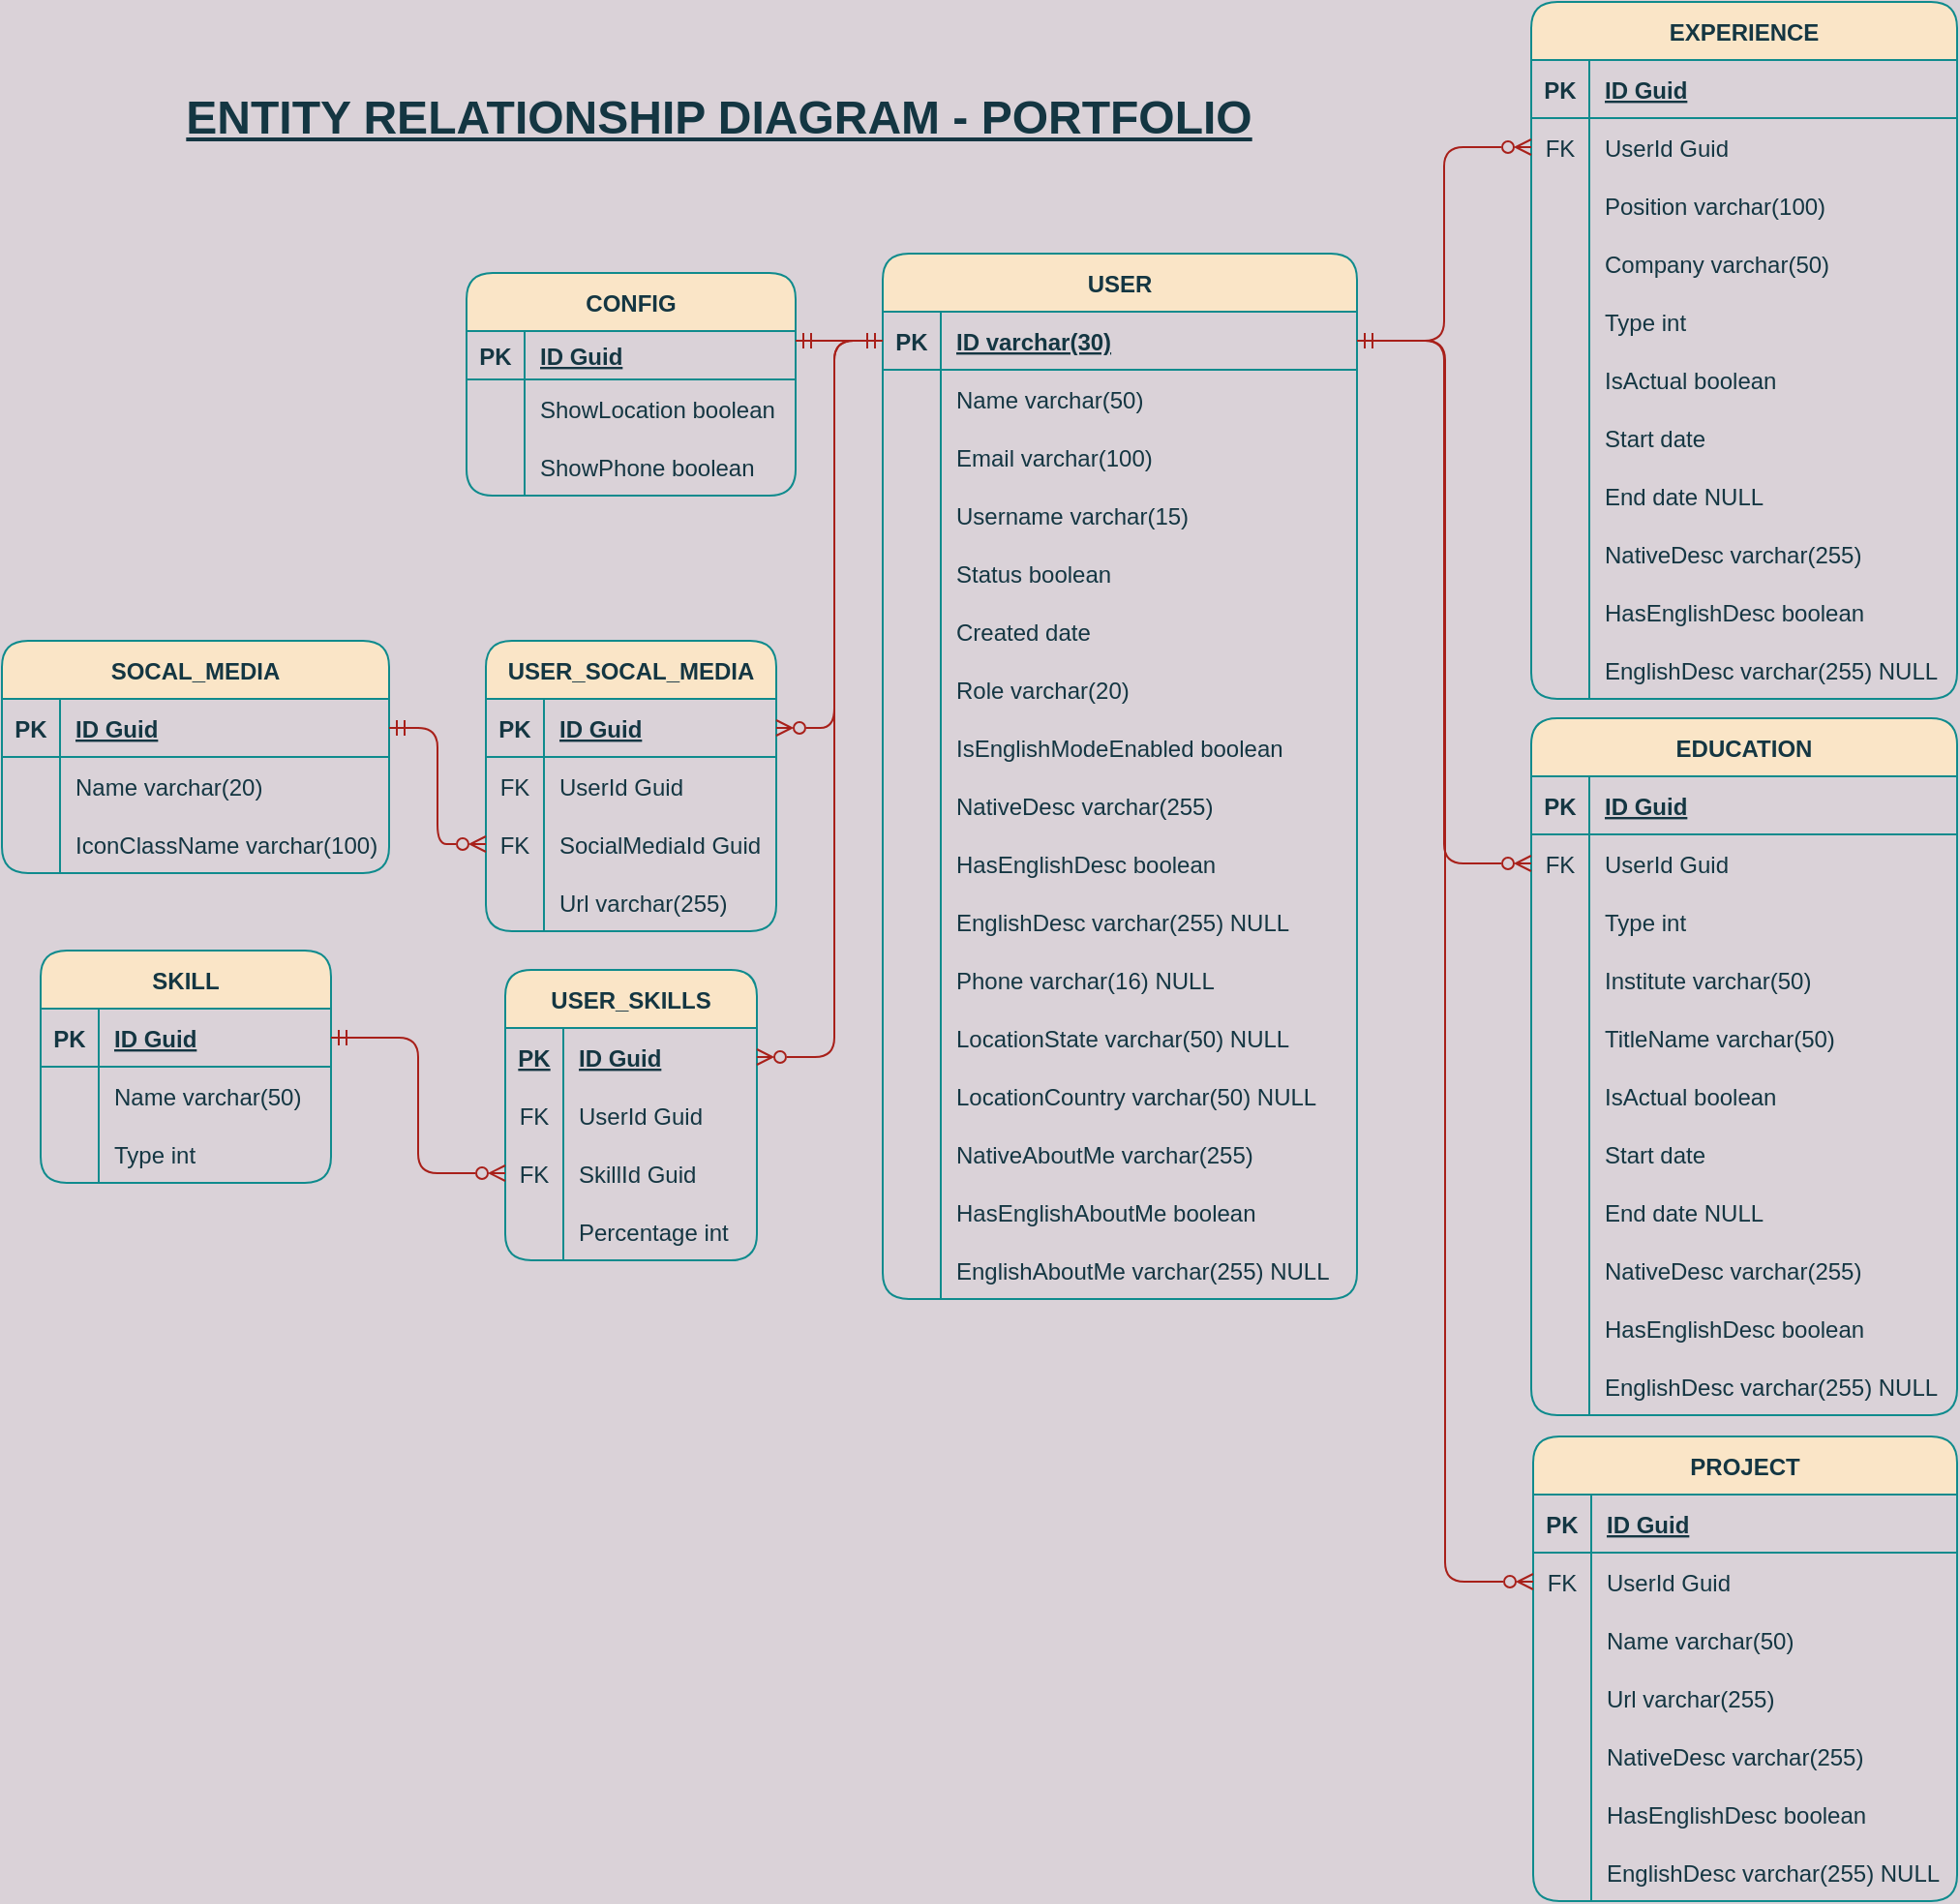 <mxfile version="20.8.13" type="device"><diagram name="DER profolio web" id="XYx_xXB_0k2XJNmVDYer"><mxGraphModel dx="1958" dy="476" grid="1" gridSize="10" guides="1" tooltips="1" connect="1" arrows="1" fold="1" page="1" pageScale="1" pageWidth="1100" pageHeight="850" background="#DAD2D8" math="0" shadow="0"><root><mxCell id="9d5a1z2aZl-ocFO8QWrr-0"/><mxCell id="9d5a1z2aZl-ocFO8QWrr-1" parent="9d5a1z2aZl-ocFO8QWrr-0"/><mxCell id="9d5a1z2aZl-ocFO8QWrr-49" value="EXPERIENCE" style="shape=table;startSize=30;container=1;collapsible=1;childLayout=tableLayout;fixedRows=1;rowLines=0;fontStyle=1;align=center;resizeLast=1;fillColor=#FAE5C7;strokeColor=#0F8B8D;fontColor=#143642;rounded=1;labelBackgroundColor=none;" parent="9d5a1z2aZl-ocFO8QWrr-1" vertex="1"><mxGeometry x="-310" width="220" height="360" as="geometry"><mxRectangle x="150" y="110" width="60" height="30" as="alternateBounds"/></mxGeometry></mxCell><mxCell id="9d5a1z2aZl-ocFO8QWrr-50" value="" style="shape=partialRectangle;collapsible=0;dropTarget=0;pointerEvents=0;fillColor=none;top=0;left=0;bottom=1;right=0;points=[[0,0.5],[1,0.5]];portConstraint=eastwest;strokeColor=#0F8B8D;fontColor=#143642;rounded=1;labelBackgroundColor=none;" parent="9d5a1z2aZl-ocFO8QWrr-49" vertex="1"><mxGeometry y="30" width="220" height="30" as="geometry"/></mxCell><mxCell id="9d5a1z2aZl-ocFO8QWrr-51" value="PK" style="shape=partialRectangle;connectable=0;fillColor=none;top=0;left=0;bottom=0;right=0;fontStyle=1;overflow=hidden;strokeColor=#0F8B8D;fontColor=#143642;rounded=1;labelBackgroundColor=none;" parent="9d5a1z2aZl-ocFO8QWrr-50" vertex="1"><mxGeometry width="30" height="30" as="geometry"><mxRectangle width="30" height="30" as="alternateBounds"/></mxGeometry></mxCell><mxCell id="9d5a1z2aZl-ocFO8QWrr-52" value="ID Guid" style="shape=partialRectangle;connectable=0;fillColor=none;top=0;left=0;bottom=0;right=0;align=left;spacingLeft=6;fontStyle=5;overflow=hidden;strokeColor=#0F8B8D;fontColor=#143642;rounded=1;labelBackgroundColor=none;" parent="9d5a1z2aZl-ocFO8QWrr-50" vertex="1"><mxGeometry x="30" width="190" height="30" as="geometry"><mxRectangle width="190" height="30" as="alternateBounds"/></mxGeometry></mxCell><mxCell id="9d5a1z2aZl-ocFO8QWrr-53" value="" style="shape=partialRectangle;collapsible=0;dropTarget=0;pointerEvents=0;fillColor=none;top=0;left=0;bottom=0;right=0;points=[[0,0.5],[1,0.5]];portConstraint=eastwest;strokeColor=#0F8B8D;fontColor=#143642;rounded=1;labelBackgroundColor=none;" parent="9d5a1z2aZl-ocFO8QWrr-49" vertex="1"><mxGeometry y="60" width="220" height="30" as="geometry"/></mxCell><mxCell id="9d5a1z2aZl-ocFO8QWrr-54" value="FK" style="shape=partialRectangle;connectable=0;fillColor=none;top=0;left=0;bottom=0;right=0;fontStyle=0;overflow=hidden;strokeColor=#0F8B8D;fontColor=#143642;rounded=1;labelBackgroundColor=none;" parent="9d5a1z2aZl-ocFO8QWrr-53" vertex="1"><mxGeometry width="30" height="30" as="geometry"><mxRectangle width="30" height="30" as="alternateBounds"/></mxGeometry></mxCell><mxCell id="9d5a1z2aZl-ocFO8QWrr-55" value="UserId Guid" style="shape=partialRectangle;connectable=0;fillColor=none;top=0;left=0;bottom=0;right=0;align=left;spacingLeft=6;fontStyle=0;overflow=hidden;strokeColor=#0F8B8D;fontColor=#143642;rounded=1;labelBackgroundColor=none;" parent="9d5a1z2aZl-ocFO8QWrr-53" vertex="1"><mxGeometry x="30" width="190" height="30" as="geometry"><mxRectangle width="190" height="30" as="alternateBounds"/></mxGeometry></mxCell><mxCell id="4hKjg1mCqExA-TYMfBrT-9" style="shape=partialRectangle;collapsible=0;dropTarget=0;pointerEvents=0;fillColor=none;top=0;left=0;bottom=0;right=0;points=[[0,0.5],[1,0.5]];portConstraint=eastwest;strokeColor=#0F8B8D;fontColor=#143642;rounded=1;labelBackgroundColor=none;" parent="9d5a1z2aZl-ocFO8QWrr-49" vertex="1"><mxGeometry y="90" width="220" height="30" as="geometry"/></mxCell><mxCell id="4hKjg1mCqExA-TYMfBrT-10" style="shape=partialRectangle;connectable=0;fillColor=none;top=0;left=0;bottom=0;right=0;editable=1;overflow=hidden;strokeColor=#0F8B8D;fontColor=#143642;rounded=1;labelBackgroundColor=none;" parent="4hKjg1mCqExA-TYMfBrT-9" vertex="1"><mxGeometry width="30" height="30" as="geometry"><mxRectangle width="30" height="30" as="alternateBounds"/></mxGeometry></mxCell><mxCell id="4hKjg1mCqExA-TYMfBrT-11" value="Position varchar(100)" style="shape=partialRectangle;connectable=0;fillColor=none;top=0;left=0;bottom=0;right=0;align=left;spacingLeft=6;overflow=hidden;strokeColor=#0F8B8D;fontColor=#143642;rounded=1;labelBackgroundColor=none;" parent="4hKjg1mCqExA-TYMfBrT-9" vertex="1"><mxGeometry x="30" width="190" height="30" as="geometry"><mxRectangle width="190" height="30" as="alternateBounds"/></mxGeometry></mxCell><mxCell id="9d5a1z2aZl-ocFO8QWrr-59" value="" style="shape=partialRectangle;collapsible=0;dropTarget=0;pointerEvents=0;fillColor=none;top=0;left=0;bottom=0;right=0;points=[[0,0.5],[1,0.5]];portConstraint=eastwest;strokeColor=#0F8B8D;fontColor=#143642;rounded=1;labelBackgroundColor=none;" parent="9d5a1z2aZl-ocFO8QWrr-49" vertex="1"><mxGeometry y="120" width="220" height="30" as="geometry"/></mxCell><mxCell id="9d5a1z2aZl-ocFO8QWrr-60" value="" style="shape=partialRectangle;connectable=0;fillColor=none;top=0;left=0;bottom=0;right=0;editable=1;overflow=hidden;strokeColor=#0F8B8D;fontColor=#143642;rounded=1;labelBackgroundColor=none;" parent="9d5a1z2aZl-ocFO8QWrr-59" vertex="1"><mxGeometry width="30" height="30" as="geometry"><mxRectangle width="30" height="30" as="alternateBounds"/></mxGeometry></mxCell><mxCell id="9d5a1z2aZl-ocFO8QWrr-61" value="Company varchar(50)" style="shape=partialRectangle;connectable=0;fillColor=none;top=0;left=0;bottom=0;right=0;align=left;spacingLeft=6;overflow=hidden;strokeColor=#0F8B8D;fontColor=#143642;rounded=1;labelBackgroundColor=none;" parent="9d5a1z2aZl-ocFO8QWrr-59" vertex="1"><mxGeometry x="30" width="190" height="30" as="geometry"><mxRectangle width="190" height="30" as="alternateBounds"/></mxGeometry></mxCell><mxCell id="4hKjg1mCqExA-TYMfBrT-12" style="shape=partialRectangle;collapsible=0;dropTarget=0;pointerEvents=0;fillColor=none;top=0;left=0;bottom=0;right=0;points=[[0,0.5],[1,0.5]];portConstraint=eastwest;strokeColor=#0F8B8D;fontColor=#143642;rounded=1;labelBackgroundColor=none;" parent="9d5a1z2aZl-ocFO8QWrr-49" vertex="1"><mxGeometry y="150" width="220" height="30" as="geometry"/></mxCell><mxCell id="4hKjg1mCqExA-TYMfBrT-13" style="shape=partialRectangle;connectable=0;fillColor=none;top=0;left=0;bottom=0;right=0;editable=1;overflow=hidden;strokeColor=#0F8B8D;fontColor=#143642;rounded=1;labelBackgroundColor=none;" parent="4hKjg1mCqExA-TYMfBrT-12" vertex="1"><mxGeometry width="30" height="30" as="geometry"><mxRectangle width="30" height="30" as="alternateBounds"/></mxGeometry></mxCell><mxCell id="4hKjg1mCqExA-TYMfBrT-14" value="Type int" style="shape=partialRectangle;connectable=0;fillColor=none;top=0;left=0;bottom=0;right=0;align=left;spacingLeft=6;overflow=hidden;strokeColor=#0F8B8D;fontColor=#143642;rounded=1;labelBackgroundColor=none;" parent="4hKjg1mCqExA-TYMfBrT-12" vertex="1"><mxGeometry x="30" width="190" height="30" as="geometry"><mxRectangle width="190" height="30" as="alternateBounds"/></mxGeometry></mxCell><mxCell id="9d5a1z2aZl-ocFO8QWrr-62" value="" style="shape=partialRectangle;collapsible=0;dropTarget=0;pointerEvents=0;fillColor=none;top=0;left=0;bottom=0;right=0;points=[[0,0.5],[1,0.5]];portConstraint=eastwest;strokeColor=#0F8B8D;fontColor=#143642;rounded=1;labelBackgroundColor=none;" parent="9d5a1z2aZl-ocFO8QWrr-49" vertex="1"><mxGeometry y="180" width="220" height="30" as="geometry"/></mxCell><mxCell id="9d5a1z2aZl-ocFO8QWrr-63" value="" style="shape=partialRectangle;connectable=0;fillColor=none;top=0;left=0;bottom=0;right=0;editable=1;overflow=hidden;strokeColor=#0F8B8D;fontColor=#143642;rounded=1;labelBackgroundColor=none;" parent="9d5a1z2aZl-ocFO8QWrr-62" vertex="1"><mxGeometry width="30" height="30" as="geometry"><mxRectangle width="30" height="30" as="alternateBounds"/></mxGeometry></mxCell><mxCell id="9d5a1z2aZl-ocFO8QWrr-64" value="IsActual boolean" style="shape=partialRectangle;connectable=0;fillColor=none;top=0;left=0;bottom=0;right=0;align=left;spacingLeft=6;overflow=hidden;strokeColor=#0F8B8D;fontColor=#143642;rounded=1;labelBackgroundColor=none;" parent="9d5a1z2aZl-ocFO8QWrr-62" vertex="1"><mxGeometry x="30" width="190" height="30" as="geometry"><mxRectangle width="190" height="30" as="alternateBounds"/></mxGeometry></mxCell><mxCell id="9d5a1z2aZl-ocFO8QWrr-65" value="" style="shape=partialRectangle;collapsible=0;dropTarget=0;pointerEvents=0;fillColor=none;top=0;left=0;bottom=0;right=0;points=[[0,0.5],[1,0.5]];portConstraint=eastwest;strokeColor=#0F8B8D;fontColor=#143642;rounded=1;labelBackgroundColor=none;" parent="9d5a1z2aZl-ocFO8QWrr-49" vertex="1"><mxGeometry y="210" width="220" height="30" as="geometry"/></mxCell><mxCell id="9d5a1z2aZl-ocFO8QWrr-66" value="" style="shape=partialRectangle;connectable=0;fillColor=none;top=0;left=0;bottom=0;right=0;editable=1;overflow=hidden;strokeColor=#0F8B8D;fontColor=#143642;rounded=1;labelBackgroundColor=none;" parent="9d5a1z2aZl-ocFO8QWrr-65" vertex="1"><mxGeometry width="30" height="30" as="geometry"><mxRectangle width="30" height="30" as="alternateBounds"/></mxGeometry></mxCell><mxCell id="9d5a1z2aZl-ocFO8QWrr-67" value="Start date" style="shape=partialRectangle;connectable=0;fillColor=none;top=0;left=0;bottom=0;right=0;align=left;spacingLeft=6;overflow=hidden;strokeColor=#0F8B8D;fontColor=#143642;rounded=1;labelBackgroundColor=none;" parent="9d5a1z2aZl-ocFO8QWrr-65" vertex="1"><mxGeometry x="30" width="190" height="30" as="geometry"><mxRectangle width="190" height="30" as="alternateBounds"/></mxGeometry></mxCell><mxCell id="GWb8DFMiRtuVdCAACpOp-53" value="" style="shape=partialRectangle;collapsible=0;dropTarget=0;pointerEvents=0;fillColor=none;top=0;left=0;bottom=0;right=0;points=[[0,0.5],[1,0.5]];portConstraint=eastwest;strokeColor=#0F8B8D;fontColor=#143642;rounded=1;labelBackgroundColor=none;" parent="9d5a1z2aZl-ocFO8QWrr-49" vertex="1"><mxGeometry y="240" width="220" height="30" as="geometry"/></mxCell><mxCell id="GWb8DFMiRtuVdCAACpOp-54" value="" style="shape=partialRectangle;connectable=0;fillColor=none;top=0;left=0;bottom=0;right=0;editable=1;overflow=hidden;strokeColor=#0F8B8D;fontColor=#143642;rounded=1;labelBackgroundColor=none;" parent="GWb8DFMiRtuVdCAACpOp-53" vertex="1"><mxGeometry width="30" height="30" as="geometry"><mxRectangle width="30" height="30" as="alternateBounds"/></mxGeometry></mxCell><mxCell id="GWb8DFMiRtuVdCAACpOp-55" value="End date NULL" style="shape=partialRectangle;connectable=0;fillColor=none;top=0;left=0;bottom=0;right=0;align=left;spacingLeft=6;overflow=hidden;strokeColor=#0F8B8D;fontColor=#143642;rounded=1;labelBackgroundColor=none;" parent="GWb8DFMiRtuVdCAACpOp-53" vertex="1"><mxGeometry x="30" width="190" height="30" as="geometry"><mxRectangle width="190" height="30" as="alternateBounds"/></mxGeometry></mxCell><mxCell id="J4zgOvip3jZtMEJCRmdJ-3" style="shape=partialRectangle;collapsible=0;dropTarget=0;pointerEvents=0;fillColor=none;top=0;left=0;bottom=0;right=0;points=[[0,0.5],[1,0.5]];portConstraint=eastwest;strokeColor=#0F8B8D;fontColor=#143642;rounded=1;labelBackgroundColor=none;" parent="9d5a1z2aZl-ocFO8QWrr-49" vertex="1"><mxGeometry y="270" width="220" height="30" as="geometry"/></mxCell><mxCell id="J4zgOvip3jZtMEJCRmdJ-4" style="shape=partialRectangle;connectable=0;fillColor=none;top=0;left=0;bottom=0;right=0;editable=1;overflow=hidden;strokeColor=#0F8B8D;fontColor=#143642;rounded=1;labelBackgroundColor=none;" parent="J4zgOvip3jZtMEJCRmdJ-3" vertex="1"><mxGeometry width="30" height="30" as="geometry"><mxRectangle width="30" height="30" as="alternateBounds"/></mxGeometry></mxCell><mxCell id="J4zgOvip3jZtMEJCRmdJ-5" value="NativeDesc varchar(255)" style="shape=partialRectangle;connectable=0;fillColor=none;top=0;left=0;bottom=0;right=0;align=left;spacingLeft=6;overflow=hidden;strokeColor=#0F8B8D;fontColor=#143642;rounded=1;labelBackgroundColor=none;" parent="J4zgOvip3jZtMEJCRmdJ-3" vertex="1"><mxGeometry x="30" width="190" height="30" as="geometry"><mxRectangle width="190" height="30" as="alternateBounds"/></mxGeometry></mxCell><mxCell id="J4zgOvip3jZtMEJCRmdJ-47" style="shape=partialRectangle;collapsible=0;dropTarget=0;pointerEvents=0;fillColor=none;top=0;left=0;bottom=0;right=0;points=[[0,0.5],[1,0.5]];portConstraint=eastwest;strokeColor=#0F8B8D;fontColor=#143642;rounded=1;labelBackgroundColor=none;" parent="9d5a1z2aZl-ocFO8QWrr-49" vertex="1"><mxGeometry y="300" width="220" height="30" as="geometry"/></mxCell><mxCell id="J4zgOvip3jZtMEJCRmdJ-48" style="shape=partialRectangle;connectable=0;fillColor=none;top=0;left=0;bottom=0;right=0;editable=1;overflow=hidden;strokeColor=#0F8B8D;fontColor=#143642;rounded=1;labelBackgroundColor=none;" parent="J4zgOvip3jZtMEJCRmdJ-47" vertex="1"><mxGeometry width="30" height="30" as="geometry"><mxRectangle width="30" height="30" as="alternateBounds"/></mxGeometry></mxCell><mxCell id="J4zgOvip3jZtMEJCRmdJ-49" value="HasEnglishDesc boolean" style="shape=partialRectangle;connectable=0;fillColor=none;top=0;left=0;bottom=0;right=0;align=left;spacingLeft=6;overflow=hidden;strokeColor=#0F8B8D;fontColor=#143642;rounded=1;labelBackgroundColor=none;" parent="J4zgOvip3jZtMEJCRmdJ-47" vertex="1"><mxGeometry x="30" width="190" height="30" as="geometry"><mxRectangle width="190" height="30" as="alternateBounds"/></mxGeometry></mxCell><mxCell id="J4zgOvip3jZtMEJCRmdJ-6" style="shape=partialRectangle;collapsible=0;dropTarget=0;pointerEvents=0;fillColor=none;top=0;left=0;bottom=0;right=0;points=[[0,0.5],[1,0.5]];portConstraint=eastwest;strokeColor=#0F8B8D;fontColor=#143642;rounded=1;labelBackgroundColor=none;" parent="9d5a1z2aZl-ocFO8QWrr-49" vertex="1"><mxGeometry y="330" width="220" height="30" as="geometry"/></mxCell><mxCell id="J4zgOvip3jZtMEJCRmdJ-7" style="shape=partialRectangle;connectable=0;fillColor=none;top=0;left=0;bottom=0;right=0;editable=1;overflow=hidden;strokeColor=#0F8B8D;fontColor=#143642;rounded=1;labelBackgroundColor=none;" parent="J4zgOvip3jZtMEJCRmdJ-6" vertex="1"><mxGeometry width="30" height="30" as="geometry"><mxRectangle width="30" height="30" as="alternateBounds"/></mxGeometry></mxCell><mxCell id="J4zgOvip3jZtMEJCRmdJ-8" value="EnglishDesc varchar(255) NULL" style="shape=partialRectangle;connectable=0;fillColor=none;top=0;left=0;bottom=0;right=0;align=left;spacingLeft=6;overflow=hidden;strokeColor=#0F8B8D;fontColor=#143642;rounded=1;labelBackgroundColor=none;" parent="J4zgOvip3jZtMEJCRmdJ-6" vertex="1"><mxGeometry x="30" width="190" height="30" as="geometry"><mxRectangle width="190" height="30" as="alternateBounds"/></mxGeometry></mxCell><mxCell id="9d5a1z2aZl-ocFO8QWrr-126" value="SKILL" style="shape=table;startSize=30;container=1;collapsible=1;childLayout=tableLayout;fixedRows=1;rowLines=0;fontStyle=1;align=center;resizeLast=1;fillColor=#FAE5C7;strokeColor=#0F8B8D;fontColor=#143642;rounded=1;labelBackgroundColor=none;" parent="9d5a1z2aZl-ocFO8QWrr-1" vertex="1"><mxGeometry x="-1080" y="490" width="150" height="120" as="geometry"><mxRectangle x="150" y="110" width="60" height="30" as="alternateBounds"/></mxGeometry></mxCell><mxCell id="9d5a1z2aZl-ocFO8QWrr-127" value="" style="shape=partialRectangle;collapsible=0;dropTarget=0;pointerEvents=0;fillColor=none;top=0;left=0;bottom=1;right=0;points=[[0,0.5],[1,0.5]];portConstraint=eastwest;strokeColor=#0F8B8D;fontColor=#143642;rounded=1;labelBackgroundColor=none;" parent="9d5a1z2aZl-ocFO8QWrr-126" vertex="1"><mxGeometry y="30" width="150" height="30" as="geometry"/></mxCell><mxCell id="9d5a1z2aZl-ocFO8QWrr-128" value="PK" style="shape=partialRectangle;connectable=0;fillColor=none;top=0;left=0;bottom=0;right=0;fontStyle=1;overflow=hidden;strokeColor=#0F8B8D;fontColor=#143642;rounded=1;labelBackgroundColor=none;" parent="9d5a1z2aZl-ocFO8QWrr-127" vertex="1"><mxGeometry width="30" height="30" as="geometry"><mxRectangle width="30" height="30" as="alternateBounds"/></mxGeometry></mxCell><mxCell id="9d5a1z2aZl-ocFO8QWrr-129" value="ID Guid" style="shape=partialRectangle;connectable=0;fillColor=none;top=0;left=0;bottom=0;right=0;align=left;spacingLeft=6;fontStyle=5;overflow=hidden;strokeColor=#0F8B8D;fontColor=#143642;rounded=1;labelBackgroundColor=none;" parent="9d5a1z2aZl-ocFO8QWrr-127" vertex="1"><mxGeometry x="30" width="120" height="30" as="geometry"><mxRectangle width="120" height="30" as="alternateBounds"/></mxGeometry></mxCell><mxCell id="9d5a1z2aZl-ocFO8QWrr-139" value="" style="shape=partialRectangle;collapsible=0;dropTarget=0;pointerEvents=0;fillColor=none;top=0;left=0;bottom=0;right=0;points=[[0,0.5],[1,0.5]];portConstraint=eastwest;strokeColor=#0F8B8D;fontColor=#143642;rounded=1;labelBackgroundColor=none;" parent="9d5a1z2aZl-ocFO8QWrr-126" vertex="1"><mxGeometry y="60" width="150" height="30" as="geometry"/></mxCell><mxCell id="9d5a1z2aZl-ocFO8QWrr-140" value="" style="shape=partialRectangle;connectable=0;fillColor=none;top=0;left=0;bottom=0;right=0;editable=1;overflow=hidden;strokeColor=#0F8B8D;fontColor=#143642;rounded=1;labelBackgroundColor=none;" parent="9d5a1z2aZl-ocFO8QWrr-139" vertex="1"><mxGeometry width="30" height="30" as="geometry"><mxRectangle width="30" height="30" as="alternateBounds"/></mxGeometry></mxCell><mxCell id="9d5a1z2aZl-ocFO8QWrr-141" value="Name varchar(50)" style="shape=partialRectangle;connectable=0;fillColor=none;top=0;left=0;bottom=0;right=0;align=left;spacingLeft=6;overflow=hidden;strokeColor=#0F8B8D;fontColor=#143642;rounded=1;labelBackgroundColor=none;" parent="9d5a1z2aZl-ocFO8QWrr-139" vertex="1"><mxGeometry x="30" width="120" height="30" as="geometry"><mxRectangle width="120" height="30" as="alternateBounds"/></mxGeometry></mxCell><mxCell id="GWb8DFMiRtuVdCAACpOp-65" value="" style="shape=partialRectangle;collapsible=0;dropTarget=0;pointerEvents=0;fillColor=none;top=0;left=0;bottom=0;right=0;points=[[0,0.5],[1,0.5]];portConstraint=eastwest;strokeColor=#0F8B8D;fontColor=#143642;rounded=1;labelBackgroundColor=none;" parent="9d5a1z2aZl-ocFO8QWrr-126" vertex="1"><mxGeometry y="90" width="150" height="30" as="geometry"/></mxCell><mxCell id="GWb8DFMiRtuVdCAACpOp-66" value="" style="shape=partialRectangle;connectable=0;fillColor=none;top=0;left=0;bottom=0;right=0;fontStyle=0;overflow=hidden;strokeColor=#0F8B8D;fontColor=#143642;rounded=1;labelBackgroundColor=none;" parent="GWb8DFMiRtuVdCAACpOp-65" vertex="1"><mxGeometry width="30" height="30" as="geometry"><mxRectangle width="30" height="30" as="alternateBounds"/></mxGeometry></mxCell><mxCell id="GWb8DFMiRtuVdCAACpOp-67" value="Type int" style="shape=partialRectangle;connectable=0;fillColor=none;top=0;left=0;bottom=0;right=0;align=left;spacingLeft=6;fontStyle=0;overflow=hidden;strokeColor=#0F8B8D;fontColor=#143642;rounded=1;labelBackgroundColor=none;" parent="GWb8DFMiRtuVdCAACpOp-65" vertex="1"><mxGeometry x="30" width="120" height="30" as="geometry"><mxRectangle width="120" height="30" as="alternateBounds"/></mxGeometry></mxCell><mxCell id="9d5a1z2aZl-ocFO8QWrr-148" value="USER_SKILLS" style="shape=table;startSize=30;container=1;collapsible=1;childLayout=tableLayout;fixedRows=1;rowLines=0;fontStyle=1;align=center;resizeLast=1;fillColor=#FAE5C7;strokeColor=#0F8B8D;fontColor=#143642;rounded=1;labelBackgroundColor=none;" parent="9d5a1z2aZl-ocFO8QWrr-1" vertex="1"><mxGeometry x="-840" y="500" width="130" height="150" as="geometry"><mxRectangle x="150" y="110" width="60" height="30" as="alternateBounds"/></mxGeometry></mxCell><mxCell id="NGOtZYU1RbPUFXBd2NHT-16" style="shape=partialRectangle;collapsible=0;dropTarget=0;pointerEvents=0;fillColor=none;top=0;left=0;bottom=0;right=0;points=[[0,0.5],[1,0.5]];portConstraint=eastwest;strokeColor=#0F8B8D;fontColor=#143642;rounded=1;fontStyle=5;labelBackgroundColor=none;" parent="9d5a1z2aZl-ocFO8QWrr-148" vertex="1"><mxGeometry y="30" width="130" height="30" as="geometry"/></mxCell><mxCell id="NGOtZYU1RbPUFXBd2NHT-17" value="PK" style="shape=partialRectangle;connectable=0;fillColor=none;top=0;left=0;bottom=0;right=0;editable=1;overflow=hidden;strokeColor=#0F8B8D;fontColor=#143642;rounded=1;fontStyle=5;labelBackgroundColor=none;" parent="NGOtZYU1RbPUFXBd2NHT-16" vertex="1"><mxGeometry width="30" height="30" as="geometry"><mxRectangle width="30" height="30" as="alternateBounds"/></mxGeometry></mxCell><mxCell id="NGOtZYU1RbPUFXBd2NHT-18" value="ID Guid" style="shape=partialRectangle;connectable=0;fillColor=none;top=0;left=0;bottom=0;right=0;align=left;spacingLeft=6;overflow=hidden;strokeColor=#0F8B8D;fontColor=#143642;rounded=1;fontStyle=5;labelBackgroundColor=none;" parent="NGOtZYU1RbPUFXBd2NHT-16" vertex="1"><mxGeometry x="30" width="100" height="30" as="geometry"><mxRectangle width="100" height="30" as="alternateBounds"/></mxGeometry></mxCell><mxCell id="0TgrJ2eqV19taMW3E7xP-45" style="shape=partialRectangle;collapsible=0;dropTarget=0;pointerEvents=0;fillColor=none;top=0;left=0;bottom=0;right=0;points=[[0,0.5],[1,0.5]];portConstraint=eastwest;strokeColor=#0F8B8D;fontColor=#143642;rounded=1;labelBackgroundColor=none;" parent="9d5a1z2aZl-ocFO8QWrr-148" vertex="1"><mxGeometry y="60" width="130" height="30" as="geometry"/></mxCell><mxCell id="0TgrJ2eqV19taMW3E7xP-46" value="FK" style="shape=partialRectangle;connectable=0;fillColor=none;top=0;left=0;bottom=0;right=0;editable=1;overflow=hidden;strokeColor=#0F8B8D;fontColor=#143642;rounded=1;labelBackgroundColor=none;" parent="0TgrJ2eqV19taMW3E7xP-45" vertex="1"><mxGeometry width="30" height="30" as="geometry"><mxRectangle width="30" height="30" as="alternateBounds"/></mxGeometry></mxCell><mxCell id="0TgrJ2eqV19taMW3E7xP-47" value="UserId Guid" style="shape=partialRectangle;connectable=0;fillColor=none;top=0;left=0;bottom=0;right=0;align=left;spacingLeft=6;overflow=hidden;strokeColor=#0F8B8D;fontColor=#143642;rounded=1;labelBackgroundColor=none;" parent="0TgrJ2eqV19taMW3E7xP-45" vertex="1"><mxGeometry x="30" width="100" height="30" as="geometry"><mxRectangle width="100" height="30" as="alternateBounds"/></mxGeometry></mxCell><mxCell id="GWb8DFMiRtuVdCAACpOp-137" value="" style="shape=partialRectangle;collapsible=0;dropTarget=0;pointerEvents=0;fillColor=none;top=0;left=0;bottom=0;right=0;points=[[0,0.5],[1,0.5]];portConstraint=eastwest;strokeColor=#0F8B8D;fontColor=#143642;rounded=1;labelBackgroundColor=none;" parent="9d5a1z2aZl-ocFO8QWrr-148" vertex="1"><mxGeometry y="90" width="130" height="30" as="geometry"/></mxCell><mxCell id="GWb8DFMiRtuVdCAACpOp-138" value="FK" style="shape=partialRectangle;connectable=0;fillColor=none;top=0;left=0;bottom=0;right=0;fontStyle=0;overflow=hidden;strokeColor=#0F8B8D;fontColor=#143642;rounded=1;labelBackgroundColor=none;" parent="GWb8DFMiRtuVdCAACpOp-137" vertex="1"><mxGeometry width="30" height="30" as="geometry"><mxRectangle width="30" height="30" as="alternateBounds"/></mxGeometry></mxCell><mxCell id="GWb8DFMiRtuVdCAACpOp-139" value="SkillId Guid" style="shape=partialRectangle;connectable=0;fillColor=none;top=0;left=0;bottom=0;right=0;align=left;spacingLeft=6;fontStyle=0;overflow=hidden;strokeColor=#0F8B8D;fontColor=#143642;rounded=1;labelBackgroundColor=none;" parent="GWb8DFMiRtuVdCAACpOp-137" vertex="1"><mxGeometry x="30" width="100" height="30" as="geometry"><mxRectangle width="100" height="30" as="alternateBounds"/></mxGeometry></mxCell><mxCell id="9d5a1z2aZl-ocFO8QWrr-155" value="" style="shape=partialRectangle;collapsible=0;dropTarget=0;pointerEvents=0;fillColor=none;top=0;left=0;bottom=0;right=0;points=[[0,0.5],[1,0.5]];portConstraint=eastwest;strokeColor=#0F8B8D;fontColor=#143642;rounded=1;labelBackgroundColor=none;" parent="9d5a1z2aZl-ocFO8QWrr-148" vertex="1"><mxGeometry y="120" width="130" height="30" as="geometry"/></mxCell><mxCell id="9d5a1z2aZl-ocFO8QWrr-156" value="" style="shape=partialRectangle;connectable=0;fillColor=none;top=0;left=0;bottom=0;right=0;editable=1;overflow=hidden;strokeColor=#0F8B8D;fontColor=#143642;rounded=1;labelBackgroundColor=none;" parent="9d5a1z2aZl-ocFO8QWrr-155" vertex="1"><mxGeometry width="30" height="30" as="geometry"><mxRectangle width="30" height="30" as="alternateBounds"/></mxGeometry></mxCell><mxCell id="9d5a1z2aZl-ocFO8QWrr-157" value="Percentage int" style="shape=partialRectangle;connectable=0;fillColor=none;top=0;left=0;bottom=0;right=0;align=left;spacingLeft=6;overflow=hidden;strokeColor=#0F8B8D;fontColor=#143642;rounded=1;labelBackgroundColor=none;" parent="9d5a1z2aZl-ocFO8QWrr-155" vertex="1"><mxGeometry x="30" width="100" height="30" as="geometry"><mxRectangle width="100" height="30" as="alternateBounds"/></mxGeometry></mxCell><mxCell id="9d5a1z2aZl-ocFO8QWrr-184" value="SOCAL_MEDIA" style="shape=table;startSize=30;container=1;collapsible=1;childLayout=tableLayout;fixedRows=1;rowLines=0;fontStyle=1;align=center;resizeLast=1;fillColor=#FAE5C7;strokeColor=#0F8B8D;fontColor=#143642;rounded=1;labelBackgroundColor=none;" parent="9d5a1z2aZl-ocFO8QWrr-1" vertex="1"><mxGeometry x="-1100" y="330" width="200" height="120" as="geometry"><mxRectangle x="150" y="110" width="60" height="30" as="alternateBounds"/></mxGeometry></mxCell><mxCell id="9d5a1z2aZl-ocFO8QWrr-185" value="" style="shape=partialRectangle;collapsible=0;dropTarget=0;pointerEvents=0;fillColor=none;top=0;left=0;bottom=1;right=0;points=[[0,0.5],[1,0.5]];portConstraint=eastwest;strokeColor=#0F8B8D;fontColor=#143642;rounded=1;labelBackgroundColor=none;" parent="9d5a1z2aZl-ocFO8QWrr-184" vertex="1"><mxGeometry y="30" width="200" height="30" as="geometry"/></mxCell><mxCell id="9d5a1z2aZl-ocFO8QWrr-186" value="PK" style="shape=partialRectangle;connectable=0;fillColor=none;top=0;left=0;bottom=0;right=0;fontStyle=1;overflow=hidden;strokeColor=#0F8B8D;fontColor=#143642;rounded=1;labelBackgroundColor=none;" parent="9d5a1z2aZl-ocFO8QWrr-185" vertex="1"><mxGeometry width="30" height="30" as="geometry"><mxRectangle width="30" height="30" as="alternateBounds"/></mxGeometry></mxCell><mxCell id="9d5a1z2aZl-ocFO8QWrr-187" value="ID Guid" style="shape=partialRectangle;connectable=0;fillColor=none;top=0;left=0;bottom=0;right=0;align=left;spacingLeft=6;fontStyle=5;overflow=hidden;strokeColor=#0F8B8D;fontColor=#143642;rounded=1;labelBackgroundColor=none;" parent="9d5a1z2aZl-ocFO8QWrr-185" vertex="1"><mxGeometry x="30" width="170" height="30" as="geometry"><mxRectangle width="170" height="30" as="alternateBounds"/></mxGeometry></mxCell><mxCell id="9d5a1z2aZl-ocFO8QWrr-38" value="" style="shape=partialRectangle;collapsible=0;dropTarget=0;pointerEvents=0;fillColor=none;top=0;left=0;bottom=0;right=0;points=[[0,0.5],[1,0.5]];portConstraint=eastwest;strokeColor=#0F8B8D;fontColor=#143642;rounded=1;labelBackgroundColor=none;" parent="9d5a1z2aZl-ocFO8QWrr-184" vertex="1"><mxGeometry y="60" width="200" height="30" as="geometry"/></mxCell><mxCell id="9d5a1z2aZl-ocFO8QWrr-39" value="" style="shape=partialRectangle;connectable=0;fillColor=none;top=0;left=0;bottom=0;right=0;fontStyle=0;overflow=hidden;strokeColor=#0F8B8D;fontColor=#143642;rounded=1;labelBackgroundColor=none;" parent="9d5a1z2aZl-ocFO8QWrr-38" vertex="1"><mxGeometry width="30" height="30" as="geometry"><mxRectangle width="30" height="30" as="alternateBounds"/></mxGeometry></mxCell><mxCell id="9d5a1z2aZl-ocFO8QWrr-40" value="Name varchar(20)" style="shape=partialRectangle;connectable=0;fillColor=none;top=0;left=0;bottom=0;right=0;align=left;spacingLeft=6;fontStyle=0;overflow=hidden;strokeColor=#0F8B8D;fontColor=#143642;rounded=1;labelBackgroundColor=none;" parent="9d5a1z2aZl-ocFO8QWrr-38" vertex="1"><mxGeometry x="30" width="170" height="30" as="geometry"><mxRectangle width="170" height="30" as="alternateBounds"/></mxGeometry></mxCell><mxCell id="9d5a1z2aZl-ocFO8QWrr-191" value="" style="shape=partialRectangle;collapsible=0;dropTarget=0;pointerEvents=0;fillColor=none;top=0;left=0;bottom=0;right=0;points=[[0,0.5],[1,0.5]];portConstraint=eastwest;strokeColor=#0F8B8D;fontColor=#143642;rounded=1;labelBackgroundColor=none;" parent="9d5a1z2aZl-ocFO8QWrr-184" vertex="1"><mxGeometry y="90" width="200" height="30" as="geometry"/></mxCell><mxCell id="9d5a1z2aZl-ocFO8QWrr-192" value="" style="shape=partialRectangle;connectable=0;fillColor=none;top=0;left=0;bottom=0;right=0;editable=1;overflow=hidden;strokeColor=#0F8B8D;fontColor=#143642;rounded=1;labelBackgroundColor=none;" parent="9d5a1z2aZl-ocFO8QWrr-191" vertex="1"><mxGeometry width="30" height="30" as="geometry"><mxRectangle width="30" height="30" as="alternateBounds"/></mxGeometry></mxCell><mxCell id="9d5a1z2aZl-ocFO8QWrr-193" value="IconClassName varchar(100)" style="shape=partialRectangle;connectable=0;fillColor=none;top=0;left=0;bottom=0;right=0;align=left;spacingLeft=6;overflow=hidden;strokeColor=#0F8B8D;fontColor=#143642;rounded=1;labelBackgroundColor=none;" parent="9d5a1z2aZl-ocFO8QWrr-191" vertex="1"><mxGeometry x="30" width="170" height="30" as="geometry"><mxRectangle width="170" height="30" as="alternateBounds"/></mxGeometry></mxCell><mxCell id="9d5a1z2aZl-ocFO8QWrr-197" value="PROJECT" style="shape=table;startSize=30;container=1;collapsible=1;childLayout=tableLayout;fixedRows=1;rowLines=0;fontStyle=1;align=center;resizeLast=1;fillColor=#FAE5C7;strokeColor=#0F8B8D;fontColor=#143642;rounded=1;labelBackgroundColor=none;" parent="9d5a1z2aZl-ocFO8QWrr-1" vertex="1"><mxGeometry x="-309" y="741" width="219" height="240" as="geometry"><mxRectangle x="150" y="110" width="60" height="30" as="alternateBounds"/></mxGeometry></mxCell><mxCell id="9d5a1z2aZl-ocFO8QWrr-198" value="" style="shape=partialRectangle;collapsible=0;dropTarget=0;pointerEvents=0;fillColor=none;top=0;left=0;bottom=1;right=0;points=[[0,0.5],[1,0.5]];portConstraint=eastwest;strokeColor=#0F8B8D;fontColor=#143642;rounded=1;labelBackgroundColor=none;" parent="9d5a1z2aZl-ocFO8QWrr-197" vertex="1"><mxGeometry y="30" width="219" height="30" as="geometry"/></mxCell><mxCell id="9d5a1z2aZl-ocFO8QWrr-199" value="PK" style="shape=partialRectangle;connectable=0;fillColor=none;top=0;left=0;bottom=0;right=0;fontStyle=1;overflow=hidden;strokeColor=#0F8B8D;fontColor=#143642;rounded=1;labelBackgroundColor=none;" parent="9d5a1z2aZl-ocFO8QWrr-198" vertex="1"><mxGeometry width="30" height="30" as="geometry"><mxRectangle width="30" height="30" as="alternateBounds"/></mxGeometry></mxCell><mxCell id="9d5a1z2aZl-ocFO8QWrr-200" value="ID Guid" style="shape=partialRectangle;connectable=0;fillColor=none;top=0;left=0;bottom=0;right=0;align=left;spacingLeft=6;fontStyle=5;overflow=hidden;strokeColor=#0F8B8D;fontColor=#143642;rounded=1;labelBackgroundColor=none;" parent="9d5a1z2aZl-ocFO8QWrr-198" vertex="1"><mxGeometry x="30" width="189" height="30" as="geometry"><mxRectangle width="189" height="30" as="alternateBounds"/></mxGeometry></mxCell><mxCell id="GWb8DFMiRtuVdCAACpOp-23" value="" style="shape=partialRectangle;collapsible=0;dropTarget=0;pointerEvents=0;fillColor=none;top=0;left=0;bottom=0;right=0;points=[[0,0.5],[1,0.5]];portConstraint=eastwest;strokeColor=#0F8B8D;fontColor=#143642;rounded=1;labelBackgroundColor=none;" parent="9d5a1z2aZl-ocFO8QWrr-197" vertex="1"><mxGeometry y="60" width="219" height="30" as="geometry"/></mxCell><mxCell id="GWb8DFMiRtuVdCAACpOp-24" value="FK" style="shape=partialRectangle;connectable=0;fillColor=none;top=0;left=0;bottom=0;right=0;fontStyle=0;overflow=hidden;strokeColor=#0F8B8D;fontColor=#143642;rounded=1;labelBackgroundColor=none;" parent="GWb8DFMiRtuVdCAACpOp-23" vertex="1"><mxGeometry width="30" height="30" as="geometry"><mxRectangle width="30" height="30" as="alternateBounds"/></mxGeometry></mxCell><mxCell id="GWb8DFMiRtuVdCAACpOp-25" value="UserId Guid" style="shape=partialRectangle;connectable=0;fillColor=none;top=0;left=0;bottom=0;right=0;align=left;spacingLeft=6;fontStyle=0;overflow=hidden;strokeColor=#0F8B8D;fontColor=#143642;rounded=1;labelBackgroundColor=none;" parent="GWb8DFMiRtuVdCAACpOp-23" vertex="1"><mxGeometry x="30" width="189" height="30" as="geometry"><mxRectangle width="189" height="30" as="alternateBounds"/></mxGeometry></mxCell><mxCell id="9d5a1z2aZl-ocFO8QWrr-204" value="" style="shape=partialRectangle;collapsible=0;dropTarget=0;pointerEvents=0;fillColor=none;top=0;left=0;bottom=0;right=0;points=[[0,0.5],[1,0.5]];portConstraint=eastwest;strokeColor=#0F8B8D;fontColor=#143642;rounded=1;labelBackgroundColor=none;" parent="9d5a1z2aZl-ocFO8QWrr-197" vertex="1"><mxGeometry y="90" width="219" height="30" as="geometry"/></mxCell><mxCell id="9d5a1z2aZl-ocFO8QWrr-205" value="" style="shape=partialRectangle;connectable=0;fillColor=none;top=0;left=0;bottom=0;right=0;editable=1;overflow=hidden;strokeColor=#0F8B8D;fontColor=#143642;rounded=1;labelBackgroundColor=none;" parent="9d5a1z2aZl-ocFO8QWrr-204" vertex="1"><mxGeometry width="30" height="30" as="geometry"><mxRectangle width="30" height="30" as="alternateBounds"/></mxGeometry></mxCell><mxCell id="9d5a1z2aZl-ocFO8QWrr-206" value="Name varchar(50)" style="shape=partialRectangle;connectable=0;fillColor=none;top=0;left=0;bottom=0;right=0;align=left;spacingLeft=6;overflow=hidden;strokeColor=#0F8B8D;fontColor=#143642;rounded=1;labelBackgroundColor=none;" parent="9d5a1z2aZl-ocFO8QWrr-204" vertex="1"><mxGeometry x="30" width="189" height="30" as="geometry"><mxRectangle width="189" height="30" as="alternateBounds"/></mxGeometry></mxCell><mxCell id="9d5a1z2aZl-ocFO8QWrr-207" value="" style="shape=partialRectangle;collapsible=0;dropTarget=0;pointerEvents=0;fillColor=none;top=0;left=0;bottom=0;right=0;points=[[0,0.5],[1,0.5]];portConstraint=eastwest;strokeColor=#0F8B8D;fontColor=#143642;rounded=1;labelBackgroundColor=none;" parent="9d5a1z2aZl-ocFO8QWrr-197" vertex="1"><mxGeometry y="120" width="219" height="30" as="geometry"/></mxCell><mxCell id="9d5a1z2aZl-ocFO8QWrr-208" value="" style="shape=partialRectangle;connectable=0;fillColor=none;top=0;left=0;bottom=0;right=0;editable=1;overflow=hidden;strokeColor=#0F8B8D;fontColor=#143642;rounded=1;labelBackgroundColor=none;" parent="9d5a1z2aZl-ocFO8QWrr-207" vertex="1"><mxGeometry width="30" height="30" as="geometry"><mxRectangle width="30" height="30" as="alternateBounds"/></mxGeometry></mxCell><mxCell id="9d5a1z2aZl-ocFO8QWrr-209" value="Url varchar(255)" style="shape=partialRectangle;connectable=0;fillColor=none;top=0;left=0;bottom=0;right=0;align=left;spacingLeft=6;overflow=hidden;strokeColor=#0F8B8D;fontColor=#143642;rounded=1;labelBackgroundColor=none;" parent="9d5a1z2aZl-ocFO8QWrr-207" vertex="1"><mxGeometry x="30" width="189" height="30" as="geometry"><mxRectangle width="189" height="30" as="alternateBounds"/></mxGeometry></mxCell><mxCell id="J4zgOvip3jZtMEJCRmdJ-16" style="shape=partialRectangle;collapsible=0;dropTarget=0;pointerEvents=0;fillColor=none;top=0;left=0;bottom=0;right=0;points=[[0,0.5],[1,0.5]];portConstraint=eastwest;strokeColor=#0F8B8D;fontColor=#143642;rounded=1;labelBackgroundColor=none;" parent="9d5a1z2aZl-ocFO8QWrr-197" vertex="1"><mxGeometry y="150" width="219" height="30" as="geometry"/></mxCell><mxCell id="J4zgOvip3jZtMEJCRmdJ-17" style="shape=partialRectangle;connectable=0;fillColor=none;top=0;left=0;bottom=0;right=0;editable=1;overflow=hidden;strokeColor=#0F8B8D;fontColor=#143642;rounded=1;labelBackgroundColor=none;" parent="J4zgOvip3jZtMEJCRmdJ-16" vertex="1"><mxGeometry width="30" height="30" as="geometry"><mxRectangle width="30" height="30" as="alternateBounds"/></mxGeometry></mxCell><mxCell id="J4zgOvip3jZtMEJCRmdJ-18" value="NativeDesc varchar(255)" style="shape=partialRectangle;connectable=0;fillColor=none;top=0;left=0;bottom=0;right=0;align=left;spacingLeft=6;overflow=hidden;strokeColor=#0F8B8D;fontColor=#143642;rounded=1;labelBackgroundColor=none;" parent="J4zgOvip3jZtMEJCRmdJ-16" vertex="1"><mxGeometry x="30" width="189" height="30" as="geometry"><mxRectangle width="189" height="30" as="alternateBounds"/></mxGeometry></mxCell><mxCell id="J4zgOvip3jZtMEJCRmdJ-53" style="shape=partialRectangle;collapsible=0;dropTarget=0;pointerEvents=0;fillColor=none;top=0;left=0;bottom=0;right=0;points=[[0,0.5],[1,0.5]];portConstraint=eastwest;strokeColor=#0F8B8D;fontColor=#143642;rounded=1;labelBackgroundColor=none;" parent="9d5a1z2aZl-ocFO8QWrr-197" vertex="1"><mxGeometry y="180" width="219" height="30" as="geometry"/></mxCell><mxCell id="J4zgOvip3jZtMEJCRmdJ-54" style="shape=partialRectangle;connectable=0;fillColor=none;top=0;left=0;bottom=0;right=0;editable=1;overflow=hidden;strokeColor=#0F8B8D;fontColor=#143642;rounded=1;labelBackgroundColor=none;" parent="J4zgOvip3jZtMEJCRmdJ-53" vertex="1"><mxGeometry width="30" height="30" as="geometry"><mxRectangle width="30" height="30" as="alternateBounds"/></mxGeometry></mxCell><mxCell id="J4zgOvip3jZtMEJCRmdJ-55" value="HasEnglishDesc boolean" style="shape=partialRectangle;connectable=0;fillColor=none;top=0;left=0;bottom=0;right=0;align=left;spacingLeft=6;overflow=hidden;strokeColor=#0F8B8D;fontColor=#143642;rounded=1;labelBackgroundColor=none;" parent="J4zgOvip3jZtMEJCRmdJ-53" vertex="1"><mxGeometry x="30" width="189" height="30" as="geometry"><mxRectangle width="189" height="30" as="alternateBounds"/></mxGeometry></mxCell><mxCell id="J4zgOvip3jZtMEJCRmdJ-19" style="shape=partialRectangle;collapsible=0;dropTarget=0;pointerEvents=0;fillColor=none;top=0;left=0;bottom=0;right=0;points=[[0,0.5],[1,0.5]];portConstraint=eastwest;strokeColor=#0F8B8D;fontColor=#143642;rounded=1;labelBackgroundColor=none;" parent="9d5a1z2aZl-ocFO8QWrr-197" vertex="1"><mxGeometry y="210" width="219" height="30" as="geometry"/></mxCell><mxCell id="J4zgOvip3jZtMEJCRmdJ-20" style="shape=partialRectangle;connectable=0;fillColor=none;top=0;left=0;bottom=0;right=0;editable=1;overflow=hidden;strokeColor=#0F8B8D;fontColor=#143642;rounded=1;labelBackgroundColor=none;" parent="J4zgOvip3jZtMEJCRmdJ-19" vertex="1"><mxGeometry width="30" height="30" as="geometry"><mxRectangle width="30" height="30" as="alternateBounds"/></mxGeometry></mxCell><mxCell id="J4zgOvip3jZtMEJCRmdJ-21" value="EnglishDesc varchar(255) NULL" style="shape=partialRectangle;connectable=0;fillColor=none;top=0;left=0;bottom=0;right=0;align=left;spacingLeft=6;overflow=hidden;strokeColor=#0F8B8D;fontColor=#143642;rounded=1;labelBackgroundColor=none;" parent="J4zgOvip3jZtMEJCRmdJ-19" vertex="1"><mxGeometry x="30" width="189" height="30" as="geometry"><mxRectangle width="189" height="30" as="alternateBounds"/></mxGeometry></mxCell><mxCell id="9d5a1z2aZl-ocFO8QWrr-215" value="CONFIG" style="shape=table;startSize=30;container=1;collapsible=1;childLayout=tableLayout;fixedRows=1;rowLines=0;fontStyle=1;align=center;resizeLast=1;fillColor=#FAE5C7;strokeColor=#0F8B8D;fontColor=#143642;rounded=1;labelBackgroundColor=none;" parent="9d5a1z2aZl-ocFO8QWrr-1" vertex="1"><mxGeometry x="-860" y="140" width="170" height="115" as="geometry"><mxRectangle x="150" y="110" width="60" height="30" as="alternateBounds"/></mxGeometry></mxCell><mxCell id="9d5a1z2aZl-ocFO8QWrr-216" value="" style="shape=partialRectangle;collapsible=0;dropTarget=0;pointerEvents=0;fillColor=none;top=0;left=0;bottom=1;right=0;points=[[0,0.5],[1,0.5]];portConstraint=eastwest;strokeColor=#0F8B8D;fontColor=#143642;rounded=1;labelBackgroundColor=none;" parent="9d5a1z2aZl-ocFO8QWrr-215" vertex="1"><mxGeometry y="30" width="170" height="25" as="geometry"/></mxCell><mxCell id="9d5a1z2aZl-ocFO8QWrr-217" value="PK" style="shape=partialRectangle;connectable=0;fillColor=none;top=0;left=0;bottom=0;right=0;fontStyle=1;overflow=hidden;strokeColor=#0F8B8D;fontColor=#143642;rounded=1;labelBackgroundColor=none;" parent="9d5a1z2aZl-ocFO8QWrr-216" vertex="1"><mxGeometry width="30" height="25" as="geometry"><mxRectangle width="30" height="25" as="alternateBounds"/></mxGeometry></mxCell><mxCell id="9d5a1z2aZl-ocFO8QWrr-218" value="ID Guid" style="shape=partialRectangle;connectable=0;fillColor=none;top=0;left=0;bottom=0;right=0;align=left;spacingLeft=6;fontStyle=5;overflow=hidden;strokeColor=#0F8B8D;fontColor=#143642;rounded=1;labelBackgroundColor=none;" parent="9d5a1z2aZl-ocFO8QWrr-216" vertex="1"><mxGeometry x="30" width="140" height="25" as="geometry"><mxRectangle width="140" height="25" as="alternateBounds"/></mxGeometry></mxCell><mxCell id="9d5a1z2aZl-ocFO8QWrr-237" value="" style="shape=partialRectangle;collapsible=0;dropTarget=0;pointerEvents=0;fillColor=none;top=0;left=0;bottom=0;right=0;points=[[0,0.5],[1,0.5]];portConstraint=eastwest;strokeColor=#0F8B8D;fontColor=#143642;rounded=1;labelBackgroundColor=none;" parent="9d5a1z2aZl-ocFO8QWrr-215" vertex="1"><mxGeometry y="55" width="170" height="30" as="geometry"/></mxCell><mxCell id="9d5a1z2aZl-ocFO8QWrr-238" value="" style="shape=partialRectangle;connectable=0;fillColor=none;top=0;left=0;bottom=0;right=0;editable=1;overflow=hidden;strokeColor=#0F8B8D;fontColor=#143642;rounded=1;labelBackgroundColor=none;" parent="9d5a1z2aZl-ocFO8QWrr-237" vertex="1"><mxGeometry width="30" height="30" as="geometry"><mxRectangle width="30" height="30" as="alternateBounds"/></mxGeometry></mxCell><mxCell id="9d5a1z2aZl-ocFO8QWrr-239" value="ShowLocation boolean" style="shape=partialRectangle;connectable=0;fillColor=none;top=0;left=0;bottom=0;right=0;align=left;spacingLeft=6;overflow=hidden;strokeColor=#0F8B8D;fontColor=#143642;rounded=1;labelBackgroundColor=none;" parent="9d5a1z2aZl-ocFO8QWrr-237" vertex="1"><mxGeometry x="30" width="140" height="30" as="geometry"><mxRectangle width="140" height="30" as="alternateBounds"/></mxGeometry></mxCell><mxCell id="Dsx_fWgyjaepvvcHfdII-13" style="shape=partialRectangle;collapsible=0;dropTarget=0;pointerEvents=0;fillColor=none;top=0;left=0;bottom=0;right=0;points=[[0,0.5],[1,0.5]];portConstraint=eastwest;strokeColor=#0F8B8D;fontColor=#143642;rounded=1;labelBackgroundColor=none;" parent="9d5a1z2aZl-ocFO8QWrr-215" vertex="1"><mxGeometry y="85" width="170" height="30" as="geometry"/></mxCell><mxCell id="Dsx_fWgyjaepvvcHfdII-14" style="shape=partialRectangle;connectable=0;fillColor=none;top=0;left=0;bottom=0;right=0;editable=1;overflow=hidden;strokeColor=#0F8B8D;fontColor=#143642;rounded=1;labelBackgroundColor=none;" parent="Dsx_fWgyjaepvvcHfdII-13" vertex="1"><mxGeometry width="30" height="30" as="geometry"><mxRectangle width="30" height="30" as="alternateBounds"/></mxGeometry></mxCell><mxCell id="Dsx_fWgyjaepvvcHfdII-15" value="ShowPhone boolean" style="shape=partialRectangle;connectable=0;fillColor=none;top=0;left=0;bottom=0;right=0;align=left;spacingLeft=6;overflow=hidden;strokeColor=#0F8B8D;fontColor=#143642;rounded=1;labelBackgroundColor=none;" parent="Dsx_fWgyjaepvvcHfdII-13" vertex="1"><mxGeometry x="30" width="140" height="30" as="geometry"><mxRectangle width="140" height="30" as="alternateBounds"/></mxGeometry></mxCell><mxCell id="9d5a1z2aZl-ocFO8QWrr-267" value="USER" style="shape=table;startSize=30;container=1;collapsible=1;childLayout=tableLayout;fixedRows=1;rowLines=0;fontStyle=1;align=center;resizeLast=1;fillColor=#FAE5C7;strokeColor=#0F8B8D;fontColor=#143642;rounded=1;labelBackgroundColor=none;" parent="9d5a1z2aZl-ocFO8QWrr-1" vertex="1"><mxGeometry x="-645" y="130" width="245" height="540" as="geometry"><mxRectangle x="150" y="110" width="60" height="30" as="alternateBounds"/></mxGeometry></mxCell><mxCell id="9d5a1z2aZl-ocFO8QWrr-268" value="" style="shape=partialRectangle;collapsible=0;dropTarget=0;pointerEvents=0;fillColor=none;top=0;left=0;bottom=1;right=0;points=[[0,0.5],[1,0.5]];portConstraint=eastwest;strokeColor=#0F8B8D;fontColor=#143642;rounded=1;labelBackgroundColor=none;" parent="9d5a1z2aZl-ocFO8QWrr-267" vertex="1"><mxGeometry y="30" width="245" height="30" as="geometry"/></mxCell><mxCell id="9d5a1z2aZl-ocFO8QWrr-269" value="PK" style="shape=partialRectangle;connectable=0;fillColor=none;top=0;left=0;bottom=0;right=0;fontStyle=1;overflow=hidden;strokeColor=#0F8B8D;fontColor=#143642;rounded=1;labelBackgroundColor=none;" parent="9d5a1z2aZl-ocFO8QWrr-268" vertex="1"><mxGeometry width="30" height="30" as="geometry"><mxRectangle width="30" height="30" as="alternateBounds"/></mxGeometry></mxCell><mxCell id="9d5a1z2aZl-ocFO8QWrr-270" value="ID varchar(30)" style="shape=partialRectangle;connectable=0;fillColor=none;top=0;left=0;bottom=0;right=0;align=left;spacingLeft=6;fontStyle=5;overflow=hidden;strokeColor=#0F8B8D;fontColor=#143642;rounded=1;labelBackgroundColor=none;" parent="9d5a1z2aZl-ocFO8QWrr-268" vertex="1"><mxGeometry x="30" width="215" height="30" as="geometry"><mxRectangle width="215" height="30" as="alternateBounds"/></mxGeometry></mxCell><mxCell id="NqCytcO54oUyf-eNbDjO-6" style="shape=partialRectangle;collapsible=0;dropTarget=0;pointerEvents=0;fillColor=none;top=0;left=0;bottom=0;right=0;points=[[0,0.5],[1,0.5]];portConstraint=eastwest;strokeColor=#0F8B8D;fontColor=#143642;rounded=1;labelBackgroundColor=none;" parent="9d5a1z2aZl-ocFO8QWrr-267" vertex="1"><mxGeometry y="60" width="245" height="30" as="geometry"/></mxCell><mxCell id="NqCytcO54oUyf-eNbDjO-7" style="shape=partialRectangle;connectable=0;fillColor=none;top=0;left=0;bottom=0;right=0;editable=1;overflow=hidden;strokeColor=#0F8B8D;fontColor=#143642;rounded=1;labelBackgroundColor=none;" parent="NqCytcO54oUyf-eNbDjO-6" vertex="1"><mxGeometry width="30" height="30" as="geometry"><mxRectangle width="30" height="30" as="alternateBounds"/></mxGeometry></mxCell><mxCell id="NqCytcO54oUyf-eNbDjO-8" value="Name varchar(50)" style="shape=partialRectangle;connectable=0;fillColor=none;top=0;left=0;bottom=0;right=0;align=left;spacingLeft=6;overflow=hidden;strokeColor=#0F8B8D;fontColor=#143642;rounded=1;labelBackgroundColor=none;" parent="NqCytcO54oUyf-eNbDjO-6" vertex="1"><mxGeometry x="30" width="215" height="30" as="geometry"><mxRectangle width="215" height="30" as="alternateBounds"/></mxGeometry></mxCell><mxCell id="NqCytcO54oUyf-eNbDjO-16" style="shape=partialRectangle;collapsible=0;dropTarget=0;pointerEvents=0;fillColor=none;top=0;left=0;bottom=0;right=0;points=[[0,0.5],[1,0.5]];portConstraint=eastwest;strokeColor=#0F8B8D;fontColor=#143642;rounded=1;labelBackgroundColor=none;" parent="9d5a1z2aZl-ocFO8QWrr-267" vertex="1"><mxGeometry y="90" width="245" height="30" as="geometry"/></mxCell><mxCell id="NqCytcO54oUyf-eNbDjO-17" style="shape=partialRectangle;connectable=0;fillColor=none;top=0;left=0;bottom=0;right=0;editable=1;overflow=hidden;strokeColor=#0F8B8D;fontColor=#143642;rounded=1;labelBackgroundColor=none;" parent="NqCytcO54oUyf-eNbDjO-16" vertex="1"><mxGeometry width="30" height="30" as="geometry"><mxRectangle width="30" height="30" as="alternateBounds"/></mxGeometry></mxCell><mxCell id="NqCytcO54oUyf-eNbDjO-18" value="Email varchar(100)" style="shape=partialRectangle;connectable=0;fillColor=none;top=0;left=0;bottom=0;right=0;align=left;spacingLeft=6;overflow=hidden;strokeColor=#0F8B8D;fontColor=#143642;rounded=1;labelBackgroundColor=none;" parent="NqCytcO54oUyf-eNbDjO-16" vertex="1"><mxGeometry x="30" width="215" height="30" as="geometry"><mxRectangle width="215" height="30" as="alternateBounds"/></mxGeometry></mxCell><mxCell id="9d5a1z2aZl-ocFO8QWrr-274" value="" style="shape=partialRectangle;collapsible=0;dropTarget=0;pointerEvents=0;fillColor=none;top=0;left=0;bottom=0;right=0;points=[[0,0.5],[1,0.5]];portConstraint=eastwest;strokeColor=#0F8B8D;fontColor=#143642;rounded=1;labelBackgroundColor=none;" parent="9d5a1z2aZl-ocFO8QWrr-267" vertex="1"><mxGeometry y="120" width="245" height="30" as="geometry"/></mxCell><mxCell id="9d5a1z2aZl-ocFO8QWrr-275" value="" style="shape=partialRectangle;connectable=0;fillColor=none;top=0;left=0;bottom=0;right=0;editable=1;overflow=hidden;strokeColor=#0F8B8D;fontColor=#143642;rounded=1;labelBackgroundColor=none;" parent="9d5a1z2aZl-ocFO8QWrr-274" vertex="1"><mxGeometry width="30" height="30" as="geometry"><mxRectangle width="30" height="30" as="alternateBounds"/></mxGeometry></mxCell><mxCell id="9d5a1z2aZl-ocFO8QWrr-276" value="Username varchar(15)" style="shape=partialRectangle;connectable=0;fillColor=none;top=0;left=0;bottom=0;right=0;align=left;spacingLeft=6;overflow=hidden;strokeColor=#0F8B8D;fontColor=#143642;rounded=1;labelBackgroundColor=none;" parent="9d5a1z2aZl-ocFO8QWrr-274" vertex="1"><mxGeometry x="30" width="215" height="30" as="geometry"><mxRectangle width="215" height="30" as="alternateBounds"/></mxGeometry></mxCell><mxCell id="-VDCggse_C7_LuFGuvxf-8" style="shape=partialRectangle;collapsible=0;dropTarget=0;pointerEvents=0;fillColor=none;top=0;left=0;bottom=0;right=0;points=[[0,0.5],[1,0.5]];portConstraint=eastwest;strokeColor=#0F8B8D;fontColor=#143642;rounded=1;labelBackgroundColor=none;" parent="9d5a1z2aZl-ocFO8QWrr-267" vertex="1"><mxGeometry y="150" width="245" height="30" as="geometry"/></mxCell><mxCell id="-VDCggse_C7_LuFGuvxf-9" style="shape=partialRectangle;connectable=0;fillColor=none;top=0;left=0;bottom=0;right=0;editable=1;overflow=hidden;strokeColor=#0F8B8D;fontColor=#143642;rounded=1;labelBackgroundColor=none;" parent="-VDCggse_C7_LuFGuvxf-8" vertex="1"><mxGeometry width="30" height="30" as="geometry"><mxRectangle width="30" height="30" as="alternateBounds"/></mxGeometry></mxCell><mxCell id="-VDCggse_C7_LuFGuvxf-10" value="Status boolean" style="shape=partialRectangle;connectable=0;fillColor=none;top=0;left=0;bottom=0;right=0;align=left;spacingLeft=6;overflow=hidden;strokeColor=#0F8B8D;fontColor=#143642;rounded=1;labelBackgroundColor=none;" parent="-VDCggse_C7_LuFGuvxf-8" vertex="1"><mxGeometry x="30" width="215" height="30" as="geometry"><mxRectangle width="215" height="30" as="alternateBounds"/></mxGeometry></mxCell><mxCell id="LnNsJIaqNifutMBToq_N-3" style="shape=partialRectangle;collapsible=0;dropTarget=0;pointerEvents=0;fillColor=none;top=0;left=0;bottom=0;right=0;points=[[0,0.5],[1,0.5]];portConstraint=eastwest;strokeColor=#0F8B8D;fontColor=#143642;rounded=1;labelBackgroundColor=none;" parent="9d5a1z2aZl-ocFO8QWrr-267" vertex="1"><mxGeometry y="180" width="245" height="30" as="geometry"/></mxCell><mxCell id="LnNsJIaqNifutMBToq_N-4" style="shape=partialRectangle;connectable=0;fillColor=none;top=0;left=0;bottom=0;right=0;editable=1;overflow=hidden;strokeColor=#0F8B8D;fontColor=#143642;rounded=1;labelBackgroundColor=none;" parent="LnNsJIaqNifutMBToq_N-3" vertex="1"><mxGeometry width="30" height="30" as="geometry"><mxRectangle width="30" height="30" as="alternateBounds"/></mxGeometry></mxCell><mxCell id="LnNsJIaqNifutMBToq_N-5" value="Created date" style="shape=partialRectangle;connectable=0;fillColor=none;top=0;left=0;bottom=0;right=0;align=left;spacingLeft=6;overflow=hidden;strokeColor=#0F8B8D;fontColor=#143642;rounded=1;labelBackgroundColor=none;" parent="LnNsJIaqNifutMBToq_N-3" vertex="1"><mxGeometry x="30" width="215" height="30" as="geometry"><mxRectangle width="215" height="30" as="alternateBounds"/></mxGeometry></mxCell><mxCell id="udVnhWOI1OvxWBfmVLoi-20" style="shape=partialRectangle;collapsible=0;dropTarget=0;pointerEvents=0;fillColor=none;top=0;left=0;bottom=0;right=0;points=[[0,0.5],[1,0.5]];portConstraint=eastwest;strokeColor=#0F8B8D;fontColor=#143642;rounded=1;labelBackgroundColor=none;" parent="9d5a1z2aZl-ocFO8QWrr-267" vertex="1"><mxGeometry y="210" width="245" height="30" as="geometry"/></mxCell><mxCell id="udVnhWOI1OvxWBfmVLoi-21" style="shape=partialRectangle;connectable=0;fillColor=none;top=0;left=0;bottom=0;right=0;editable=1;overflow=hidden;strokeColor=#0F8B8D;fontColor=#143642;rounded=1;labelBackgroundColor=none;" parent="udVnhWOI1OvxWBfmVLoi-20" vertex="1"><mxGeometry width="30" height="30" as="geometry"><mxRectangle width="30" height="30" as="alternateBounds"/></mxGeometry></mxCell><mxCell id="udVnhWOI1OvxWBfmVLoi-22" value="Role varchar(20)" style="shape=partialRectangle;connectable=0;fillColor=none;top=0;left=0;bottom=0;right=0;align=left;spacingLeft=6;overflow=hidden;strokeColor=#0F8B8D;fontColor=#143642;rounded=1;labelBackgroundColor=none;" parent="udVnhWOI1OvxWBfmVLoi-20" vertex="1"><mxGeometry x="30" width="215" height="30" as="geometry"><mxRectangle width="215" height="30" as="alternateBounds"/></mxGeometry></mxCell><mxCell id="LicdckPzrmHB3NG3cu_F-0" style="shape=partialRectangle;collapsible=0;dropTarget=0;pointerEvents=0;fillColor=none;top=0;left=0;bottom=0;right=0;points=[[0,0.5],[1,0.5]];portConstraint=eastwest;strokeColor=#0F8B8D;fontColor=#143642;rounded=1;labelBackgroundColor=none;" parent="9d5a1z2aZl-ocFO8QWrr-267" vertex="1"><mxGeometry y="240" width="245" height="30" as="geometry"/></mxCell><mxCell id="LicdckPzrmHB3NG3cu_F-1" style="shape=partialRectangle;connectable=0;fillColor=none;top=0;left=0;bottom=0;right=0;editable=1;overflow=hidden;strokeColor=#0F8B8D;fontColor=#143642;rounded=1;labelBackgroundColor=none;" parent="LicdckPzrmHB3NG3cu_F-0" vertex="1"><mxGeometry width="30" height="30" as="geometry"><mxRectangle width="30" height="30" as="alternateBounds"/></mxGeometry></mxCell><mxCell id="LicdckPzrmHB3NG3cu_F-2" value="IsEnglishModeEnabled boolean" style="shape=partialRectangle;connectable=0;fillColor=none;top=0;left=0;bottom=0;right=0;align=left;spacingLeft=6;overflow=hidden;strokeColor=#0F8B8D;fontColor=#143642;rounded=1;labelBackgroundColor=none;" parent="LicdckPzrmHB3NG3cu_F-0" vertex="1"><mxGeometry x="30" width="215" height="30" as="geometry"><mxRectangle width="215" height="30" as="alternateBounds"/></mxGeometry></mxCell><mxCell id="J4zgOvip3jZtMEJCRmdJ-25" style="shape=partialRectangle;collapsible=0;dropTarget=0;pointerEvents=0;fillColor=none;top=0;left=0;bottom=0;right=0;points=[[0,0.5],[1,0.5]];portConstraint=eastwest;strokeColor=#0F8B8D;fontColor=#143642;rounded=1;labelBackgroundColor=none;" parent="9d5a1z2aZl-ocFO8QWrr-267" vertex="1"><mxGeometry y="270" width="245" height="30" as="geometry"/></mxCell><mxCell id="J4zgOvip3jZtMEJCRmdJ-26" style="shape=partialRectangle;connectable=0;fillColor=none;top=0;left=0;bottom=0;right=0;editable=1;overflow=hidden;strokeColor=#0F8B8D;fontColor=#143642;rounded=1;labelBackgroundColor=none;" parent="J4zgOvip3jZtMEJCRmdJ-25" vertex="1"><mxGeometry width="30" height="30" as="geometry"><mxRectangle width="30" height="30" as="alternateBounds"/></mxGeometry></mxCell><mxCell id="J4zgOvip3jZtMEJCRmdJ-27" value="NativeDesc varchar(255)" style="shape=partialRectangle;connectable=0;fillColor=none;top=0;left=0;bottom=0;right=0;align=left;spacingLeft=6;overflow=hidden;strokeColor=#0F8B8D;fontColor=#143642;rounded=1;labelBackgroundColor=none;" parent="J4zgOvip3jZtMEJCRmdJ-25" vertex="1"><mxGeometry x="30" width="215" height="30" as="geometry"><mxRectangle width="215" height="30" as="alternateBounds"/></mxGeometry></mxCell><mxCell id="J4zgOvip3jZtMEJCRmdJ-56" style="shape=partialRectangle;collapsible=0;dropTarget=0;pointerEvents=0;fillColor=none;top=0;left=0;bottom=0;right=0;points=[[0,0.5],[1,0.5]];portConstraint=eastwest;strokeColor=#0F8B8D;fontColor=#143642;rounded=1;labelBackgroundColor=none;" parent="9d5a1z2aZl-ocFO8QWrr-267" vertex="1"><mxGeometry y="300" width="245" height="30" as="geometry"/></mxCell><mxCell id="J4zgOvip3jZtMEJCRmdJ-57" style="shape=partialRectangle;connectable=0;fillColor=none;top=0;left=0;bottom=0;right=0;editable=1;overflow=hidden;strokeColor=#0F8B8D;fontColor=#143642;rounded=1;labelBackgroundColor=none;" parent="J4zgOvip3jZtMEJCRmdJ-56" vertex="1"><mxGeometry width="30" height="30" as="geometry"><mxRectangle width="30" height="30" as="alternateBounds"/></mxGeometry></mxCell><mxCell id="J4zgOvip3jZtMEJCRmdJ-58" value="HasEnglishDesc boolean" style="shape=partialRectangle;connectable=0;fillColor=none;top=0;left=0;bottom=0;right=0;align=left;spacingLeft=6;overflow=hidden;strokeColor=#0F8B8D;fontColor=#143642;rounded=1;labelBackgroundColor=none;" parent="J4zgOvip3jZtMEJCRmdJ-56" vertex="1"><mxGeometry x="30" width="215" height="30" as="geometry"><mxRectangle width="215" height="30" as="alternateBounds"/></mxGeometry></mxCell><mxCell id="J4zgOvip3jZtMEJCRmdJ-22" style="shape=partialRectangle;collapsible=0;dropTarget=0;pointerEvents=0;fillColor=none;top=0;left=0;bottom=0;right=0;points=[[0,0.5],[1,0.5]];portConstraint=eastwest;strokeColor=#0F8B8D;fontColor=#143642;rounded=1;labelBackgroundColor=none;" parent="9d5a1z2aZl-ocFO8QWrr-267" vertex="1"><mxGeometry y="330" width="245" height="30" as="geometry"/></mxCell><mxCell id="J4zgOvip3jZtMEJCRmdJ-23" style="shape=partialRectangle;connectable=0;fillColor=none;top=0;left=0;bottom=0;right=0;editable=1;overflow=hidden;strokeColor=#0F8B8D;fontColor=#143642;rounded=1;labelBackgroundColor=none;" parent="J4zgOvip3jZtMEJCRmdJ-22" vertex="1"><mxGeometry width="30" height="30" as="geometry"><mxRectangle width="30" height="30" as="alternateBounds"/></mxGeometry></mxCell><mxCell id="J4zgOvip3jZtMEJCRmdJ-24" value="EnglishDesc varchar(255) NULL" style="shape=partialRectangle;connectable=0;fillColor=none;top=0;left=0;bottom=0;right=0;align=left;spacingLeft=6;overflow=hidden;strokeColor=#0F8B8D;fontColor=#143642;rounded=1;labelBackgroundColor=none;" parent="J4zgOvip3jZtMEJCRmdJ-22" vertex="1"><mxGeometry x="30" width="215" height="30" as="geometry"><mxRectangle width="215" height="30" as="alternateBounds"/></mxGeometry></mxCell><mxCell id="J4zgOvip3jZtMEJCRmdJ-28" style="shape=partialRectangle;collapsible=0;dropTarget=0;pointerEvents=0;fillColor=none;top=0;left=0;bottom=0;right=0;points=[[0,0.5],[1,0.5]];portConstraint=eastwest;strokeColor=#0F8B8D;fontColor=#143642;rounded=1;labelBackgroundColor=none;" parent="9d5a1z2aZl-ocFO8QWrr-267" vertex="1"><mxGeometry y="360" width="245" height="30" as="geometry"/></mxCell><mxCell id="J4zgOvip3jZtMEJCRmdJ-29" style="shape=partialRectangle;connectable=0;fillColor=none;top=0;left=0;bottom=0;right=0;editable=1;overflow=hidden;strokeColor=#0F8B8D;fontColor=#143642;rounded=1;labelBackgroundColor=none;" parent="J4zgOvip3jZtMEJCRmdJ-28" vertex="1"><mxGeometry width="30" height="30" as="geometry"><mxRectangle width="30" height="30" as="alternateBounds"/></mxGeometry></mxCell><mxCell id="J4zgOvip3jZtMEJCRmdJ-30" value="Phone varchar(16) NULL" style="shape=partialRectangle;connectable=0;fillColor=none;top=0;left=0;bottom=0;right=0;align=left;spacingLeft=6;overflow=hidden;strokeColor=#0F8B8D;fontColor=#143642;rounded=1;labelBackgroundColor=none;" parent="J4zgOvip3jZtMEJCRmdJ-28" vertex="1"><mxGeometry x="30" width="215" height="30" as="geometry"><mxRectangle width="215" height="30" as="alternateBounds"/></mxGeometry></mxCell><mxCell id="J4zgOvip3jZtMEJCRmdJ-31" style="shape=partialRectangle;collapsible=0;dropTarget=0;pointerEvents=0;fillColor=none;top=0;left=0;bottom=0;right=0;points=[[0,0.5],[1,0.5]];portConstraint=eastwest;strokeColor=#0F8B8D;fontColor=#143642;rounded=1;labelBackgroundColor=none;" parent="9d5a1z2aZl-ocFO8QWrr-267" vertex="1"><mxGeometry y="390" width="245" height="30" as="geometry"/></mxCell><mxCell id="J4zgOvip3jZtMEJCRmdJ-32" style="shape=partialRectangle;connectable=0;fillColor=none;top=0;left=0;bottom=0;right=0;editable=1;overflow=hidden;strokeColor=#0F8B8D;fontColor=#143642;rounded=1;labelBackgroundColor=none;" parent="J4zgOvip3jZtMEJCRmdJ-31" vertex="1"><mxGeometry width="30" height="30" as="geometry"><mxRectangle width="30" height="30" as="alternateBounds"/></mxGeometry></mxCell><mxCell id="J4zgOvip3jZtMEJCRmdJ-33" value="LocationState varchar(50) NULL" style="shape=partialRectangle;connectable=0;fillColor=none;top=0;left=0;bottom=0;right=0;align=left;spacingLeft=6;overflow=hidden;strokeColor=#0F8B8D;fontColor=#143642;rounded=1;labelBackgroundColor=none;" parent="J4zgOvip3jZtMEJCRmdJ-31" vertex="1"><mxGeometry x="30" width="215" height="30" as="geometry"><mxRectangle width="215" height="30" as="alternateBounds"/></mxGeometry></mxCell><mxCell id="J4zgOvip3jZtMEJCRmdJ-34" style="shape=partialRectangle;collapsible=0;dropTarget=0;pointerEvents=0;fillColor=none;top=0;left=0;bottom=0;right=0;points=[[0,0.5],[1,0.5]];portConstraint=eastwest;strokeColor=#0F8B8D;fontColor=#143642;rounded=1;labelBackgroundColor=none;" parent="9d5a1z2aZl-ocFO8QWrr-267" vertex="1"><mxGeometry y="420" width="245" height="30" as="geometry"/></mxCell><mxCell id="J4zgOvip3jZtMEJCRmdJ-35" style="shape=partialRectangle;connectable=0;fillColor=none;top=0;left=0;bottom=0;right=0;editable=1;overflow=hidden;strokeColor=#0F8B8D;fontColor=#143642;rounded=1;labelBackgroundColor=none;" parent="J4zgOvip3jZtMEJCRmdJ-34" vertex="1"><mxGeometry width="30" height="30" as="geometry"><mxRectangle width="30" height="30" as="alternateBounds"/></mxGeometry></mxCell><mxCell id="J4zgOvip3jZtMEJCRmdJ-36" value="LocationCountry varchar(50) NULL" style="shape=partialRectangle;connectable=0;fillColor=none;top=0;left=0;bottom=0;right=0;align=left;spacingLeft=6;overflow=hidden;strokeColor=#0F8B8D;fontColor=#143642;rounded=1;labelBackgroundColor=none;" parent="J4zgOvip3jZtMEJCRmdJ-34" vertex="1"><mxGeometry x="30" width="215" height="30" as="geometry"><mxRectangle width="215" height="30" as="alternateBounds"/></mxGeometry></mxCell><mxCell id="J4zgOvip3jZtMEJCRmdJ-42" style="shape=partialRectangle;collapsible=0;dropTarget=0;pointerEvents=0;fillColor=none;top=0;left=0;bottom=0;right=0;points=[[0,0.5],[1,0.5]];portConstraint=eastwest;strokeColor=#0F8B8D;fontColor=#143642;rounded=1;labelBackgroundColor=none;" parent="9d5a1z2aZl-ocFO8QWrr-267" vertex="1"><mxGeometry y="450" width="245" height="30" as="geometry"/></mxCell><mxCell id="J4zgOvip3jZtMEJCRmdJ-43" style="shape=partialRectangle;connectable=0;fillColor=none;top=0;left=0;bottom=0;right=0;editable=1;overflow=hidden;strokeColor=#0F8B8D;fontColor=#143642;rounded=1;labelBackgroundColor=none;" parent="J4zgOvip3jZtMEJCRmdJ-42" vertex="1"><mxGeometry width="30" height="30" as="geometry"><mxRectangle width="30" height="30" as="alternateBounds"/></mxGeometry></mxCell><mxCell id="J4zgOvip3jZtMEJCRmdJ-44" value="NativeAboutMe varchar(255)" style="shape=partialRectangle;connectable=0;fillColor=none;top=0;left=0;bottom=0;right=0;align=left;spacingLeft=6;overflow=hidden;strokeColor=#0F8B8D;fontColor=#143642;rounded=1;labelBackgroundColor=none;" parent="J4zgOvip3jZtMEJCRmdJ-42" vertex="1"><mxGeometry x="30" width="215" height="30" as="geometry"><mxRectangle width="215" height="30" as="alternateBounds"/></mxGeometry></mxCell><mxCell id="J4zgOvip3jZtMEJCRmdJ-59" style="shape=partialRectangle;collapsible=0;dropTarget=0;pointerEvents=0;fillColor=none;top=0;left=0;bottom=0;right=0;points=[[0,0.5],[1,0.5]];portConstraint=eastwest;strokeColor=#0F8B8D;fontColor=#143642;rounded=1;labelBackgroundColor=none;" parent="9d5a1z2aZl-ocFO8QWrr-267" vertex="1"><mxGeometry y="480" width="245" height="30" as="geometry"/></mxCell><mxCell id="J4zgOvip3jZtMEJCRmdJ-60" style="shape=partialRectangle;connectable=0;fillColor=none;top=0;left=0;bottom=0;right=0;editable=1;overflow=hidden;strokeColor=#0F8B8D;fontColor=#143642;rounded=1;labelBackgroundColor=none;" parent="J4zgOvip3jZtMEJCRmdJ-59" vertex="1"><mxGeometry width="30" height="30" as="geometry"><mxRectangle width="30" height="30" as="alternateBounds"/></mxGeometry></mxCell><mxCell id="J4zgOvip3jZtMEJCRmdJ-61" value="HasEnglishAboutMe boolean" style="shape=partialRectangle;connectable=0;fillColor=none;top=0;left=0;bottom=0;right=0;align=left;spacingLeft=6;overflow=hidden;strokeColor=#0F8B8D;fontColor=#143642;rounded=1;labelBackgroundColor=none;" parent="J4zgOvip3jZtMEJCRmdJ-59" vertex="1"><mxGeometry x="30" width="215" height="30" as="geometry"><mxRectangle width="215" height="30" as="alternateBounds"/></mxGeometry></mxCell><mxCell id="J4zgOvip3jZtMEJCRmdJ-39" style="shape=partialRectangle;collapsible=0;dropTarget=0;pointerEvents=0;fillColor=none;top=0;left=0;bottom=0;right=0;points=[[0,0.5],[1,0.5]];portConstraint=eastwest;strokeColor=#0F8B8D;fontColor=#143642;rounded=1;labelBackgroundColor=none;" parent="9d5a1z2aZl-ocFO8QWrr-267" vertex="1"><mxGeometry y="510" width="245" height="30" as="geometry"/></mxCell><mxCell id="J4zgOvip3jZtMEJCRmdJ-40" style="shape=partialRectangle;connectable=0;fillColor=none;top=0;left=0;bottom=0;right=0;editable=1;overflow=hidden;strokeColor=#0F8B8D;fontColor=#143642;rounded=1;labelBackgroundColor=none;" parent="J4zgOvip3jZtMEJCRmdJ-39" vertex="1"><mxGeometry width="30" height="30" as="geometry"><mxRectangle width="30" height="30" as="alternateBounds"/></mxGeometry></mxCell><mxCell id="J4zgOvip3jZtMEJCRmdJ-41" value="EnglishAboutMe varchar(255) NULL" style="shape=partialRectangle;connectable=0;fillColor=none;top=0;left=0;bottom=0;right=0;align=left;spacingLeft=6;overflow=hidden;strokeColor=#0F8B8D;fontColor=#143642;rounded=1;labelBackgroundColor=none;" parent="J4zgOvip3jZtMEJCRmdJ-39" vertex="1"><mxGeometry x="30" width="215" height="30" as="geometry"><mxRectangle width="215" height="30" as="alternateBounds"/></mxGeometry></mxCell><mxCell id="wkO2-L0X-8_NS7DZVVTI-0" value="&lt;u&gt;ENTITY RELATIONSHIP DIAGRAM - PORTFOLIO&lt;/u&gt;" style="text;strokeColor=none;fillColor=none;html=1;fontSize=24;fontStyle=1;verticalAlign=middle;align=center;fontColor=#143642;rounded=1;labelBackgroundColor=none;" parent="9d5a1z2aZl-ocFO8QWrr-1" vertex="1"><mxGeometry x="-900" y="40" width="340" height="40" as="geometry"/></mxCell><mxCell id="0TgrJ2eqV19taMW3E7xP-0" value="USER_SOCAL_MEDIA" style="shape=table;startSize=30;container=1;collapsible=1;childLayout=tableLayout;fixedRows=1;rowLines=0;fontStyle=1;align=center;resizeLast=1;fillColor=#FAE5C7;strokeColor=#0F8B8D;fontColor=#143642;rounded=1;labelBackgroundColor=none;" parent="9d5a1z2aZl-ocFO8QWrr-1" vertex="1"><mxGeometry x="-850" y="330" width="150" height="150" as="geometry"><mxRectangle x="150" y="110" width="60" height="30" as="alternateBounds"/></mxGeometry></mxCell><mxCell id="0TgrJ2eqV19taMW3E7xP-1" value="" style="shape=partialRectangle;collapsible=0;dropTarget=0;pointerEvents=0;fillColor=none;top=0;left=0;bottom=1;right=0;points=[[0,0.5],[1,0.5]];portConstraint=eastwest;strokeColor=#0F8B8D;fontColor=#143642;rounded=1;labelBackgroundColor=none;" parent="0TgrJ2eqV19taMW3E7xP-0" vertex="1"><mxGeometry y="30" width="150" height="30" as="geometry"/></mxCell><mxCell id="0TgrJ2eqV19taMW3E7xP-2" value="PK" style="shape=partialRectangle;connectable=0;fillColor=none;top=0;left=0;bottom=0;right=0;fontStyle=1;overflow=hidden;strokeColor=#0F8B8D;fontColor=#143642;rounded=1;labelBackgroundColor=none;" parent="0TgrJ2eqV19taMW3E7xP-1" vertex="1"><mxGeometry width="30" height="30" as="geometry"><mxRectangle width="30" height="30" as="alternateBounds"/></mxGeometry></mxCell><mxCell id="0TgrJ2eqV19taMW3E7xP-3" value="ID Guid" style="shape=partialRectangle;connectable=0;fillColor=none;top=0;left=0;bottom=0;right=0;align=left;spacingLeft=6;fontStyle=5;overflow=hidden;strokeColor=#0F8B8D;fontColor=#143642;rounded=1;labelBackgroundColor=none;" parent="0TgrJ2eqV19taMW3E7xP-1" vertex="1"><mxGeometry x="30" width="120" height="30" as="geometry"><mxRectangle width="120" height="30" as="alternateBounds"/></mxGeometry></mxCell><mxCell id="0TgrJ2eqV19taMW3E7xP-4" value="" style="shape=partialRectangle;collapsible=0;dropTarget=0;pointerEvents=0;fillColor=none;top=0;left=0;bottom=0;right=0;points=[[0,0.5],[1,0.5]];portConstraint=eastwest;strokeColor=#0F8B8D;fontColor=#143642;rounded=1;labelBackgroundColor=none;" parent="0TgrJ2eqV19taMW3E7xP-0" vertex="1"><mxGeometry y="60" width="150" height="30" as="geometry"/></mxCell><mxCell id="0TgrJ2eqV19taMW3E7xP-5" value="FK" style="shape=partialRectangle;connectable=0;fillColor=none;top=0;left=0;bottom=0;right=0;fontStyle=0;overflow=hidden;strokeColor=#0F8B8D;fontColor=#143642;rounded=1;labelBackgroundColor=none;" parent="0TgrJ2eqV19taMW3E7xP-4" vertex="1"><mxGeometry width="30" height="30" as="geometry"><mxRectangle width="30" height="30" as="alternateBounds"/></mxGeometry></mxCell><mxCell id="0TgrJ2eqV19taMW3E7xP-6" value="UserId Guid" style="shape=partialRectangle;connectable=0;fillColor=none;top=0;left=0;bottom=0;right=0;align=left;spacingLeft=6;fontStyle=0;overflow=hidden;strokeColor=#0F8B8D;fontColor=#143642;rounded=1;labelBackgroundColor=none;" parent="0TgrJ2eqV19taMW3E7xP-4" vertex="1"><mxGeometry x="30" width="120" height="30" as="geometry"><mxRectangle width="120" height="30" as="alternateBounds"/></mxGeometry></mxCell><mxCell id="0TgrJ2eqV19taMW3E7xP-7" value="" style="shape=partialRectangle;collapsible=0;dropTarget=0;pointerEvents=0;fillColor=none;top=0;left=0;bottom=0;right=0;points=[[0,0.5],[1,0.5]];portConstraint=eastwest;strokeColor=#0F8B8D;fontColor=#143642;rounded=1;labelBackgroundColor=none;" parent="0TgrJ2eqV19taMW3E7xP-0" vertex="1"><mxGeometry y="90" width="150" height="30" as="geometry"/></mxCell><mxCell id="0TgrJ2eqV19taMW3E7xP-8" value="FK" style="shape=partialRectangle;connectable=0;fillColor=none;top=0;left=0;bottom=0;right=0;editable=1;overflow=hidden;strokeColor=#0F8B8D;fontColor=#143642;rounded=1;labelBackgroundColor=none;" parent="0TgrJ2eqV19taMW3E7xP-7" vertex="1"><mxGeometry width="30" height="30" as="geometry"><mxRectangle width="30" height="30" as="alternateBounds"/></mxGeometry></mxCell><mxCell id="0TgrJ2eqV19taMW3E7xP-9" value="SocialMediaId Guid" style="shape=partialRectangle;connectable=0;fillColor=none;top=0;left=0;bottom=0;right=0;align=left;spacingLeft=6;overflow=hidden;strokeColor=#0F8B8D;fontColor=#143642;rounded=1;labelBackgroundColor=none;" parent="0TgrJ2eqV19taMW3E7xP-7" vertex="1"><mxGeometry x="30" width="120" height="30" as="geometry"><mxRectangle width="120" height="30" as="alternateBounds"/></mxGeometry></mxCell><mxCell id="0TgrJ2eqV19taMW3E7xP-10" value="" style="shape=partialRectangle;collapsible=0;dropTarget=0;pointerEvents=0;fillColor=none;top=0;left=0;bottom=0;right=0;points=[[0,0.5],[1,0.5]];portConstraint=eastwest;strokeColor=#0F8B8D;fontColor=#143642;rounded=1;labelBackgroundColor=none;" parent="0TgrJ2eqV19taMW3E7xP-0" vertex="1"><mxGeometry y="120" width="150" height="30" as="geometry"/></mxCell><mxCell id="0TgrJ2eqV19taMW3E7xP-11" value="" style="shape=partialRectangle;connectable=0;fillColor=none;top=0;left=0;bottom=0;right=0;editable=1;overflow=hidden;strokeColor=#0F8B8D;fontColor=#143642;rounded=1;labelBackgroundColor=none;" parent="0TgrJ2eqV19taMW3E7xP-10" vertex="1"><mxGeometry width="30" height="30" as="geometry"><mxRectangle width="30" height="30" as="alternateBounds"/></mxGeometry></mxCell><mxCell id="0TgrJ2eqV19taMW3E7xP-12" value="Url varchar(255)" style="shape=partialRectangle;connectable=0;fillColor=none;top=0;left=0;bottom=0;right=0;align=left;spacingLeft=6;overflow=hidden;strokeColor=#0F8B8D;fontColor=#143642;rounded=1;labelBackgroundColor=none;" parent="0TgrJ2eqV19taMW3E7xP-10" vertex="1"><mxGeometry x="30" width="120" height="30" as="geometry"><mxRectangle width="120" height="30" as="alternateBounds"/></mxGeometry></mxCell><mxCell id="0TgrJ2eqV19taMW3E7xP-56" style="edgeStyle=orthogonalEdgeStyle;rounded=1;orthogonalLoop=1;jettySize=auto;html=1;startArrow=ERmandOne;startFill=0;endArrow=ERzeroToMany;endFill=0;strokeColor=#A8201A;fontColor=default;labelBackgroundColor=none;" parent="9d5a1z2aZl-ocFO8QWrr-1" source="9d5a1z2aZl-ocFO8QWrr-185" target="0TgrJ2eqV19taMW3E7xP-7" edge="1"><mxGeometry relative="1" as="geometry"/></mxCell><mxCell id="NqCytcO54oUyf-eNbDjO-53" style="edgeStyle=orthogonalEdgeStyle;rounded=1;orthogonalLoop=1;jettySize=auto;html=1;startArrow=ERone;startFill=0;endArrow=ERoneToMany;endFill=0;strokeColor=#A8201A;fontColor=default;labelBackgroundColor=none;" parent="9d5a1z2aZl-ocFO8QWrr-1" source="9d5a1z2aZl-ocFO8QWrr-50" edge="1"><mxGeometry relative="1" as="geometry"><Array as="points"><mxPoint x="-220" y="180"/><mxPoint x="-220" y="275"/></Array></mxGeometry></mxCell><mxCell id="kxf7mGEv8WInV0WuJcUO-17" style="edgeStyle=orthogonalEdgeStyle;rounded=1;orthogonalLoop=1;jettySize=auto;html=1;fontColor=default;startArrow=ERzeroToMany;startFill=0;endArrow=ERmandOne;endFill=0;strokeColor=#A8201A;fillColor=#FAE5C7;labelBackgroundColor=none;" parent="9d5a1z2aZl-ocFO8QWrr-1" source="GWb8DFMiRtuVdCAACpOp-137" target="9d5a1z2aZl-ocFO8QWrr-127" edge="1"><mxGeometry relative="1" as="geometry"/></mxCell><mxCell id="-VDCggse_C7_LuFGuvxf-15" style="edgeStyle=orthogonalEdgeStyle;rounded=1;orthogonalLoop=1;jettySize=auto;html=1;startArrow=ERmandOne;startFill=0;endArrow=ERzeroToMany;endFill=0;labelBackgroundColor=none;strokeColor=#A8201A;fontColor=default;" parent="9d5a1z2aZl-ocFO8QWrr-1" source="9d5a1z2aZl-ocFO8QWrr-268" target="GWb8DFMiRtuVdCAACpOp-23" edge="1"><mxGeometry relative="1" as="geometry"/></mxCell><mxCell id="-VDCggse_C7_LuFGuvxf-17" style="edgeStyle=orthogonalEdgeStyle;rounded=1;orthogonalLoop=1;jettySize=auto;html=1;startArrow=ERmandOne;startFill=0;endArrow=ERzeroToMany;endFill=0;labelBackgroundColor=none;strokeColor=#A8201A;fontColor=default;" parent="9d5a1z2aZl-ocFO8QWrr-1" source="9d5a1z2aZl-ocFO8QWrr-268" target="9d5a1z2aZl-ocFO8QWrr-53" edge="1"><mxGeometry relative="1" as="geometry"/></mxCell><mxCell id="HdE989WfaScWUJKP7TW6-1" value="EDUCATION" style="shape=table;startSize=30;container=1;collapsible=1;childLayout=tableLayout;fixedRows=1;rowLines=0;fontStyle=1;align=center;resizeLast=1;fillColor=#FAE5C7;strokeColor=#0F8B8D;fontColor=#143642;rounded=1;labelBackgroundColor=none;" parent="9d5a1z2aZl-ocFO8QWrr-1" vertex="1"><mxGeometry x="-310" y="370" width="220" height="360" as="geometry"><mxRectangle x="150" y="110" width="60" height="30" as="alternateBounds"/></mxGeometry></mxCell><mxCell id="HdE989WfaScWUJKP7TW6-2" value="" style="shape=partialRectangle;collapsible=0;dropTarget=0;pointerEvents=0;fillColor=none;top=0;left=0;bottom=1;right=0;points=[[0,0.5],[1,0.5]];portConstraint=eastwest;strokeColor=#0F8B8D;fontColor=#143642;rounded=1;labelBackgroundColor=none;" parent="HdE989WfaScWUJKP7TW6-1" vertex="1"><mxGeometry y="30" width="220" height="30" as="geometry"/></mxCell><mxCell id="HdE989WfaScWUJKP7TW6-3" value="PK" style="shape=partialRectangle;connectable=0;fillColor=none;top=0;left=0;bottom=0;right=0;fontStyle=1;overflow=hidden;strokeColor=#0F8B8D;fontColor=#143642;rounded=1;labelBackgroundColor=none;" parent="HdE989WfaScWUJKP7TW6-2" vertex="1"><mxGeometry width="30" height="30" as="geometry"><mxRectangle width="30" height="30" as="alternateBounds"/></mxGeometry></mxCell><mxCell id="HdE989WfaScWUJKP7TW6-4" value="ID Guid" style="shape=partialRectangle;connectable=0;fillColor=none;top=0;left=0;bottom=0;right=0;align=left;spacingLeft=6;fontStyle=5;overflow=hidden;strokeColor=#0F8B8D;fontColor=#143642;rounded=1;labelBackgroundColor=none;" parent="HdE989WfaScWUJKP7TW6-2" vertex="1"><mxGeometry x="30" width="190" height="30" as="geometry"><mxRectangle width="190" height="30" as="alternateBounds"/></mxGeometry></mxCell><mxCell id="HdE989WfaScWUJKP7TW6-5" value="" style="shape=partialRectangle;collapsible=0;dropTarget=0;pointerEvents=0;fillColor=none;top=0;left=0;bottom=0;right=0;points=[[0,0.5],[1,0.5]];portConstraint=eastwest;strokeColor=#0F8B8D;fontColor=#143642;rounded=1;labelBackgroundColor=none;" parent="HdE989WfaScWUJKP7TW6-1" vertex="1"><mxGeometry y="60" width="220" height="30" as="geometry"/></mxCell><mxCell id="HdE989WfaScWUJKP7TW6-6" value="FK" style="shape=partialRectangle;connectable=0;fillColor=none;top=0;left=0;bottom=0;right=0;fontStyle=0;overflow=hidden;strokeColor=#0F8B8D;fontColor=#143642;rounded=1;labelBackgroundColor=none;" parent="HdE989WfaScWUJKP7TW6-5" vertex="1"><mxGeometry width="30" height="30" as="geometry"><mxRectangle width="30" height="30" as="alternateBounds"/></mxGeometry></mxCell><mxCell id="HdE989WfaScWUJKP7TW6-7" value="UserId Guid" style="shape=partialRectangle;connectable=0;fillColor=none;top=0;left=0;bottom=0;right=0;align=left;spacingLeft=6;fontStyle=0;overflow=hidden;strokeColor=#0F8B8D;fontColor=#143642;rounded=1;labelBackgroundColor=none;" parent="HdE989WfaScWUJKP7TW6-5" vertex="1"><mxGeometry x="30" width="190" height="30" as="geometry"><mxRectangle width="190" height="30" as="alternateBounds"/></mxGeometry></mxCell><mxCell id="HdE989WfaScWUJKP7TW6-8" value="" style="shape=partialRectangle;collapsible=0;dropTarget=0;pointerEvents=0;fillColor=none;top=0;left=0;bottom=0;right=0;points=[[0,0.5],[1,0.5]];portConstraint=eastwest;strokeColor=#0F8B8D;fontColor=#143642;rounded=1;labelBackgroundColor=none;" parent="HdE989WfaScWUJKP7TW6-1" vertex="1"><mxGeometry y="90" width="220" height="30" as="geometry"/></mxCell><mxCell id="HdE989WfaScWUJKP7TW6-9" value="" style="shape=partialRectangle;connectable=0;fillColor=none;top=0;left=0;bottom=0;right=0;editable=1;overflow=hidden;strokeColor=#0F8B8D;fontColor=#143642;rounded=1;labelBackgroundColor=none;" parent="HdE989WfaScWUJKP7TW6-8" vertex="1"><mxGeometry width="30" height="30" as="geometry"><mxRectangle width="30" height="30" as="alternateBounds"/></mxGeometry></mxCell><mxCell id="HdE989WfaScWUJKP7TW6-10" value="Type int" style="shape=partialRectangle;connectable=0;fillColor=none;top=0;left=0;bottom=0;right=0;align=left;spacingLeft=6;overflow=hidden;strokeColor=#0F8B8D;fontColor=#143642;rounded=1;labelBackgroundColor=none;" parent="HdE989WfaScWUJKP7TW6-8" vertex="1"><mxGeometry x="30" width="190" height="30" as="geometry"><mxRectangle width="190" height="30" as="alternateBounds"/></mxGeometry></mxCell><mxCell id="HdE989WfaScWUJKP7TW6-11" value="" style="shape=partialRectangle;collapsible=0;dropTarget=0;pointerEvents=0;fillColor=none;top=0;left=0;bottom=0;right=0;points=[[0,0.5],[1,0.5]];portConstraint=eastwest;strokeColor=#0F8B8D;fontColor=#143642;rounded=1;labelBackgroundColor=none;" parent="HdE989WfaScWUJKP7TW6-1" vertex="1"><mxGeometry y="120" width="220" height="30" as="geometry"/></mxCell><mxCell id="HdE989WfaScWUJKP7TW6-12" value="" style="shape=partialRectangle;connectable=0;fillColor=none;top=0;left=0;bottom=0;right=0;editable=1;overflow=hidden;strokeColor=#0F8B8D;fontColor=#143642;rounded=1;labelBackgroundColor=none;" parent="HdE989WfaScWUJKP7TW6-11" vertex="1"><mxGeometry width="30" height="30" as="geometry"><mxRectangle width="30" height="30" as="alternateBounds"/></mxGeometry></mxCell><mxCell id="HdE989WfaScWUJKP7TW6-13" value="Institute varchar(50)" style="shape=partialRectangle;connectable=0;fillColor=none;top=0;left=0;bottom=0;right=0;align=left;spacingLeft=6;overflow=hidden;strokeColor=#0F8B8D;fontColor=#143642;rounded=1;labelBackgroundColor=none;" parent="HdE989WfaScWUJKP7TW6-11" vertex="1"><mxGeometry x="30" width="190" height="30" as="geometry"><mxRectangle width="190" height="30" as="alternateBounds"/></mxGeometry></mxCell><mxCell id="HdE989WfaScWUJKP7TW6-23" style="shape=partialRectangle;collapsible=0;dropTarget=0;pointerEvents=0;fillColor=none;top=0;left=0;bottom=0;right=0;points=[[0,0.5],[1,0.5]];portConstraint=eastwest;strokeColor=#0F8B8D;fontColor=#143642;rounded=1;labelBackgroundColor=none;" parent="HdE989WfaScWUJKP7TW6-1" vertex="1"><mxGeometry y="150" width="220" height="30" as="geometry"/></mxCell><mxCell id="HdE989WfaScWUJKP7TW6-24" style="shape=partialRectangle;connectable=0;fillColor=none;top=0;left=0;bottom=0;right=0;editable=1;overflow=hidden;strokeColor=#0F8B8D;fontColor=#143642;rounded=1;labelBackgroundColor=none;" parent="HdE989WfaScWUJKP7TW6-23" vertex="1"><mxGeometry width="30" height="30" as="geometry"><mxRectangle width="30" height="30" as="alternateBounds"/></mxGeometry></mxCell><mxCell id="HdE989WfaScWUJKP7TW6-25" value="TitleName varchar(50)" style="shape=partialRectangle;connectable=0;fillColor=none;top=0;left=0;bottom=0;right=0;align=left;spacingLeft=6;overflow=hidden;strokeColor=#0F8B8D;fontColor=#143642;rounded=1;labelBackgroundColor=none;" parent="HdE989WfaScWUJKP7TW6-23" vertex="1"><mxGeometry x="30" width="190" height="30" as="geometry"><mxRectangle width="190" height="30" as="alternateBounds"/></mxGeometry></mxCell><mxCell id="HdE989WfaScWUJKP7TW6-20" style="shape=partialRectangle;collapsible=0;dropTarget=0;pointerEvents=0;fillColor=none;top=0;left=0;bottom=0;right=0;points=[[0,0.5],[1,0.5]];portConstraint=eastwest;strokeColor=#0F8B8D;fontColor=#143642;rounded=1;labelBackgroundColor=none;" parent="HdE989WfaScWUJKP7TW6-1" vertex="1"><mxGeometry y="180" width="220" height="30" as="geometry"/></mxCell><mxCell id="HdE989WfaScWUJKP7TW6-21" style="shape=partialRectangle;connectable=0;fillColor=none;top=0;left=0;bottom=0;right=0;editable=1;overflow=hidden;strokeColor=#0F8B8D;fontColor=#143642;rounded=1;labelBackgroundColor=none;" parent="HdE989WfaScWUJKP7TW6-20" vertex="1"><mxGeometry width="30" height="30" as="geometry"><mxRectangle width="30" height="30" as="alternateBounds"/></mxGeometry></mxCell><mxCell id="HdE989WfaScWUJKP7TW6-22" value="IsActual boolean" style="shape=partialRectangle;connectable=0;fillColor=none;top=0;left=0;bottom=0;right=0;align=left;spacingLeft=6;overflow=hidden;strokeColor=#0F8B8D;fontColor=#143642;rounded=1;labelBackgroundColor=none;" parent="HdE989WfaScWUJKP7TW6-20" vertex="1"><mxGeometry x="30" width="190" height="30" as="geometry"><mxRectangle width="190" height="30" as="alternateBounds"/></mxGeometry></mxCell><mxCell id="HdE989WfaScWUJKP7TW6-17" style="shape=partialRectangle;collapsible=0;dropTarget=0;pointerEvents=0;fillColor=none;top=0;left=0;bottom=0;right=0;points=[[0,0.5],[1,0.5]];portConstraint=eastwest;strokeColor=#0F8B8D;fontColor=#143642;rounded=1;labelBackgroundColor=none;" parent="HdE989WfaScWUJKP7TW6-1" vertex="1"><mxGeometry y="210" width="220" height="30" as="geometry"/></mxCell><mxCell id="HdE989WfaScWUJKP7TW6-18" style="shape=partialRectangle;connectable=0;fillColor=none;top=0;left=0;bottom=0;right=0;editable=1;overflow=hidden;strokeColor=#0F8B8D;fontColor=#143642;rounded=1;labelBackgroundColor=none;" parent="HdE989WfaScWUJKP7TW6-17" vertex="1"><mxGeometry width="30" height="30" as="geometry"><mxRectangle width="30" height="30" as="alternateBounds"/></mxGeometry></mxCell><mxCell id="HdE989WfaScWUJKP7TW6-19" value="Start date" style="shape=partialRectangle;connectable=0;fillColor=none;top=0;left=0;bottom=0;right=0;align=left;spacingLeft=6;overflow=hidden;strokeColor=#0F8B8D;fontColor=#143642;rounded=1;labelBackgroundColor=none;" parent="HdE989WfaScWUJKP7TW6-17" vertex="1"><mxGeometry x="30" width="190" height="30" as="geometry"><mxRectangle width="190" height="30" as="alternateBounds"/></mxGeometry></mxCell><mxCell id="HdE989WfaScWUJKP7TW6-14" style="shape=partialRectangle;collapsible=0;dropTarget=0;pointerEvents=0;fillColor=none;top=0;left=0;bottom=0;right=0;points=[[0,0.5],[1,0.5]];portConstraint=eastwest;strokeColor=#0F8B8D;fontColor=#143642;rounded=1;labelBackgroundColor=none;" parent="HdE989WfaScWUJKP7TW6-1" vertex="1"><mxGeometry y="240" width="220" height="30" as="geometry"/></mxCell><mxCell id="HdE989WfaScWUJKP7TW6-15" style="shape=partialRectangle;connectable=0;fillColor=none;top=0;left=0;bottom=0;right=0;editable=1;overflow=hidden;strokeColor=#0F8B8D;fontColor=#143642;rounded=1;labelBackgroundColor=none;" parent="HdE989WfaScWUJKP7TW6-14" vertex="1"><mxGeometry width="30" height="30" as="geometry"><mxRectangle width="30" height="30" as="alternateBounds"/></mxGeometry></mxCell><mxCell id="HdE989WfaScWUJKP7TW6-16" value="End date NULL" style="shape=partialRectangle;connectable=0;fillColor=none;top=0;left=0;bottom=0;right=0;align=left;spacingLeft=6;overflow=hidden;strokeColor=#0F8B8D;fontColor=#143642;rounded=1;labelBackgroundColor=none;" parent="HdE989WfaScWUJKP7TW6-14" vertex="1"><mxGeometry x="30" width="190" height="30" as="geometry"><mxRectangle width="190" height="30" as="alternateBounds"/></mxGeometry></mxCell><mxCell id="J4zgOvip3jZtMEJCRmdJ-13" style="shape=partialRectangle;collapsible=0;dropTarget=0;pointerEvents=0;fillColor=none;top=0;left=0;bottom=0;right=0;points=[[0,0.5],[1,0.5]];portConstraint=eastwest;strokeColor=#0F8B8D;fontColor=#143642;rounded=1;labelBackgroundColor=none;" parent="HdE989WfaScWUJKP7TW6-1" vertex="1"><mxGeometry y="270" width="220" height="30" as="geometry"/></mxCell><mxCell id="J4zgOvip3jZtMEJCRmdJ-14" style="shape=partialRectangle;connectable=0;fillColor=none;top=0;left=0;bottom=0;right=0;editable=1;overflow=hidden;strokeColor=#0F8B8D;fontColor=#143642;rounded=1;labelBackgroundColor=none;" parent="J4zgOvip3jZtMEJCRmdJ-13" vertex="1"><mxGeometry width="30" height="30" as="geometry"><mxRectangle width="30" height="30" as="alternateBounds"/></mxGeometry></mxCell><mxCell id="J4zgOvip3jZtMEJCRmdJ-15" value="NativeDesc varchar(255)" style="shape=partialRectangle;connectable=0;fillColor=none;top=0;left=0;bottom=0;right=0;align=left;spacingLeft=6;overflow=hidden;strokeColor=#0F8B8D;fontColor=#143642;rounded=1;labelBackgroundColor=none;" parent="J4zgOvip3jZtMEJCRmdJ-13" vertex="1"><mxGeometry x="30" width="190" height="30" as="geometry"><mxRectangle width="190" height="30" as="alternateBounds"/></mxGeometry></mxCell><mxCell id="J4zgOvip3jZtMEJCRmdJ-50" style="shape=partialRectangle;collapsible=0;dropTarget=0;pointerEvents=0;fillColor=none;top=0;left=0;bottom=0;right=0;points=[[0,0.5],[1,0.5]];portConstraint=eastwest;strokeColor=#0F8B8D;fontColor=#143642;rounded=1;labelBackgroundColor=none;" parent="HdE989WfaScWUJKP7TW6-1" vertex="1"><mxGeometry y="300" width="220" height="30" as="geometry"/></mxCell><mxCell id="J4zgOvip3jZtMEJCRmdJ-51" style="shape=partialRectangle;connectable=0;fillColor=none;top=0;left=0;bottom=0;right=0;editable=1;overflow=hidden;strokeColor=#0F8B8D;fontColor=#143642;rounded=1;labelBackgroundColor=none;" parent="J4zgOvip3jZtMEJCRmdJ-50" vertex="1"><mxGeometry width="30" height="30" as="geometry"><mxRectangle width="30" height="30" as="alternateBounds"/></mxGeometry></mxCell><mxCell id="J4zgOvip3jZtMEJCRmdJ-52" value="HasEnglishDesc boolean" style="shape=partialRectangle;connectable=0;fillColor=none;top=0;left=0;bottom=0;right=0;align=left;spacingLeft=6;overflow=hidden;strokeColor=#0F8B8D;fontColor=#143642;rounded=1;labelBackgroundColor=none;" parent="J4zgOvip3jZtMEJCRmdJ-50" vertex="1"><mxGeometry x="30" width="190" height="30" as="geometry"><mxRectangle width="190" height="30" as="alternateBounds"/></mxGeometry></mxCell><mxCell id="J4zgOvip3jZtMEJCRmdJ-10" style="shape=partialRectangle;collapsible=0;dropTarget=0;pointerEvents=0;fillColor=none;top=0;left=0;bottom=0;right=0;points=[[0,0.5],[1,0.5]];portConstraint=eastwest;strokeColor=#0F8B8D;fontColor=#143642;rounded=1;labelBackgroundColor=none;" parent="HdE989WfaScWUJKP7TW6-1" vertex="1"><mxGeometry y="330" width="220" height="30" as="geometry"/></mxCell><mxCell id="J4zgOvip3jZtMEJCRmdJ-11" style="shape=partialRectangle;connectable=0;fillColor=none;top=0;left=0;bottom=0;right=0;editable=1;overflow=hidden;strokeColor=#0F8B8D;fontColor=#143642;rounded=1;labelBackgroundColor=none;" parent="J4zgOvip3jZtMEJCRmdJ-10" vertex="1"><mxGeometry width="30" height="30" as="geometry"><mxRectangle width="30" height="30" as="alternateBounds"/></mxGeometry></mxCell><mxCell id="J4zgOvip3jZtMEJCRmdJ-12" value="EnglishDesc varchar(255) NULL" style="shape=partialRectangle;connectable=0;fillColor=none;top=0;left=0;bottom=0;right=0;align=left;spacingLeft=6;overflow=hidden;strokeColor=#0F8B8D;fontColor=#143642;rounded=1;labelBackgroundColor=none;" parent="J4zgOvip3jZtMEJCRmdJ-10" vertex="1"><mxGeometry x="30" width="190" height="30" as="geometry"><mxRectangle width="190" height="30" as="alternateBounds"/></mxGeometry></mxCell><mxCell id="HdE989WfaScWUJKP7TW6-26" style="edgeStyle=orthogonalEdgeStyle;rounded=1;orthogonalLoop=1;jettySize=auto;html=1;endArrow=ERzeroToMany;endFill=0;startArrow=ERmandOne;startFill=0;labelBackgroundColor=none;strokeColor=#A8201A;fontColor=default;" parent="9d5a1z2aZl-ocFO8QWrr-1" source="9d5a1z2aZl-ocFO8QWrr-268" target="HdE989WfaScWUJKP7TW6-5" edge="1"><mxGeometry relative="1" as="geometry"/></mxCell><mxCell id="HdE989WfaScWUJKP7TW6-32" style="edgeStyle=orthogonalEdgeStyle;rounded=1;orthogonalLoop=1;jettySize=auto;html=1;startArrow=ERmandOne;startFill=0;endArrow=ERzeroToMany;endFill=0;labelBackgroundColor=none;strokeColor=#A8201A;fontColor=default;" parent="9d5a1z2aZl-ocFO8QWrr-1" source="9d5a1z2aZl-ocFO8QWrr-268" target="0TgrJ2eqV19taMW3E7xP-1" edge="1"><mxGeometry relative="1" as="geometry"><Array as="points"><mxPoint x="-670" y="175"/><mxPoint x="-670" y="375"/></Array></mxGeometry></mxCell><mxCell id="HdE989WfaScWUJKP7TW6-33" style="edgeStyle=orthogonalEdgeStyle;rounded=1;orthogonalLoop=1;jettySize=auto;html=1;startArrow=ERmandOne;startFill=0;endArrow=ERzeroToMany;endFill=0;labelBackgroundColor=none;strokeColor=#A8201A;fontColor=default;" parent="9d5a1z2aZl-ocFO8QWrr-1" source="9d5a1z2aZl-ocFO8QWrr-268" target="NGOtZYU1RbPUFXBd2NHT-16" edge="1"><mxGeometry relative="1" as="geometry"><Array as="points"><mxPoint x="-670" y="175"/><mxPoint x="-670" y="545"/></Array></mxGeometry></mxCell><mxCell id="J4zgOvip3jZtMEJCRmdJ-46" style="edgeStyle=orthogonalEdgeStyle;rounded=1;hachureGap=4;orthogonalLoop=1;jettySize=auto;html=1;fontFamily=Architects Daughter;fontSource=https%3A%2F%2Ffonts.googleapis.com%2Fcss%3Ffamily%3DArchitects%2BDaughter;fontSize=16;endArrow=ERmandOne;endFill=0;startArrow=ERmandOne;startFill=0;labelBackgroundColor=none;strokeColor=#A8201A;fontColor=default;" parent="9d5a1z2aZl-ocFO8QWrr-1" source="9d5a1z2aZl-ocFO8QWrr-268" target="9d5a1z2aZl-ocFO8QWrr-216" edge="1"><mxGeometry relative="1" as="geometry"><Array as="points"><mxPoint x="-730" y="180"/><mxPoint x="-730" y="180"/></Array></mxGeometry></mxCell></root></mxGraphModel></diagram></mxfile>